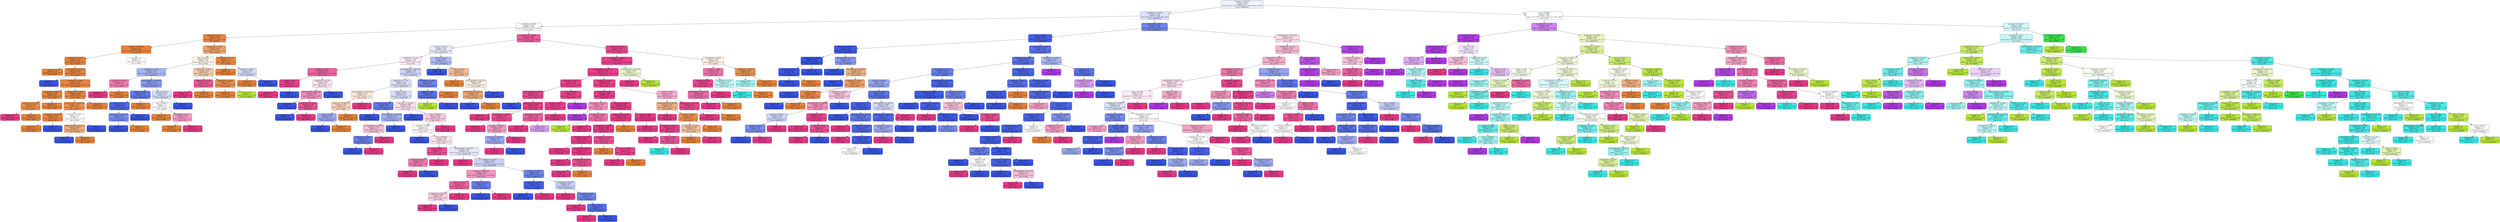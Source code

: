 digraph Tree {
node [shape=box, style="filled, rounded", color="black", fontname="helvetica"] ;
edge [fontname="helvetica"] ;
0 [label="perimeter <= 860.741\nentropy = 2.645\nsamples = 4277\nvalue = [963.0, 679.0, 258.0, 816.0, 1781.0, 963.0, 1345.0]\nclass = DERMASON", fillcolor="#eff2fd"] ;
1 [label="shapefactor1 <= 0.007\nentropy = 1.769\nsamples = 2632\nvalue = [952, 13, 0, 6, 1781, 185, 1267]\nclass = DERMASON", fillcolor="#dce1fa"] ;
0 -> 1 [labeldistance=2.5, labelangle=45, headlabel="True"] ;
2 [label="eccentricity <= 0.685\nentropy = 1.372\nsamples = 1297\nvalue = [927, 11, 0, 6, 131, 6, 966]\nclass = SIRA", fillcolor="#fef8fb"] ;
1 -> 2 ;
3 [label="aspectration <= 1.31\nentropy = 0.307\nsamples = 580\nvalue = [876, 3, 0, 0, 24, 0, 12]\nclass = SEKER", fillcolor="#e68742"] ;
2 -> 3 ;
4 [label="perimeter <= 845.725\nentropy = 0.105\nsamples = 491\nvalue = [775.0, 2.0, 0.0, 0.0, 6.0, 0.0, 1.0]\nclass = SEKER", fillcolor="#e5823b"] ;
3 -> 4 ;
5 [label="eccentricity <= 0.599\nentropy = 0.079\nsamples = 489\nvalue = [773, 0, 0, 0, 6, 0, 1]\nclass = SEKER", fillcolor="#e5823b"] ;
4 -> 5 ;
6 [label="entropy = 0.0\nsamples = 334\nvalue = [525, 0, 0, 0, 0, 0, 0]\nclass = SEKER", fillcolor="#e58139"] ;
5 -> 6 ;
7 [label="aspectration <= 1.249\nentropy = 0.198\nsamples = 155\nvalue = [248, 0, 0, 0, 6, 0, 1]\nclass = SEKER", fillcolor="#e6853f"] ;
5 -> 7 ;
8 [label="entropy = 0.0\nsamples = 1\nvalue = [0, 0, 0, 0, 2, 0, 0]\nclass = DERMASON", fillcolor="#3956e5"] ;
7 -> 8 ;
9 [label="shapefactor2 <= 0.002\nentropy = 0.154\nsamples = 154\nvalue = [248.0, 0.0, 0.0, 0.0, 4.0, 0.0, 1.0]\nclass = SEKER", fillcolor="#e6843d"] ;
7 -> 9 ;
10 [label="convexarea <= 42723.0\nentropy = 0.098\nsamples = 48\nvalue = [78, 0, 0, 0, 0, 0, 1]\nclass = SEKER", fillcolor="#e5833c"] ;
9 -> 10 ;
11 [label="aspectration <= 1.292\nentropy = 0.469\nsamples = 6\nvalue = [9, 0, 0, 0, 0, 0, 1]\nclass = SEKER", fillcolor="#e88f4f"] ;
10 -> 11 ;
12 [label="entropy = 0.0\nsamples = 1\nvalue = [0, 0, 0, 0, 0, 0, 1]\nclass = SIRA", fillcolor="#e53986"] ;
11 -> 12 ;
13 [label="entropy = 0.0\nsamples = 5\nvalue = [9, 0, 0, 0, 0, 0, 0]\nclass = SEKER", fillcolor="#e58139"] ;
11 -> 13 ;
14 [label="entropy = 0.0\nsamples = 42\nvalue = [69, 0, 0, 0, 0, 0, 0]\nclass = SEKER", fillcolor="#e58139"] ;
10 -> 14 ;
15 [label="shapefactor4 <= 0.998\nentropy = 0.158\nsamples = 106\nvalue = [170, 0, 0, 0, 4, 0, 0]\nclass = SEKER", fillcolor="#e6843e"] ;
9 -> 15 ;
16 [label="majoraxislength <= 258.194\nentropy = 0.513\nsamples = 23\nvalue = [31, 0, 0, 0, 4, 0, 0]\nclass = SEKER", fillcolor="#e89153"] ;
15 -> 16 ;
17 [label="shapefactor1 <= 0.007\nentropy = 0.216\nsamples = 18\nvalue = [28, 0, 0, 0, 1, 0, 0]\nclass = SEKER", fillcolor="#e68640"] ;
16 -> 17 ;
18 [label="entropy = 0.0\nsamples = 17\nvalue = [28, 0, 0, 0, 0, 0, 0]\nclass = SEKER", fillcolor="#e58139"] ;
17 -> 18 ;
19 [label="entropy = 0.0\nsamples = 1\nvalue = [0, 0, 0, 0, 1, 0, 0]\nclass = DERMASON", fillcolor="#3956e5"] ;
17 -> 19 ;
20 [label="roundness <= 0.955\nentropy = 1.0\nsamples = 5\nvalue = [3, 0, 0, 0, 3, 0, 0]\nclass = SEKER", fillcolor="#ffffff"] ;
16 -> 20 ;
21 [label="majoraxislength <= 260.397\nentropy = 0.811\nsamples = 4\nvalue = [3, 0, 0, 0, 1, 0, 0]\nclass = SEKER", fillcolor="#eeab7b"] ;
20 -> 21 ;
22 [label="entropy = 0.0\nsamples = 1\nvalue = [0, 0, 0, 0, 1, 0, 0]\nclass = DERMASON", fillcolor="#3956e5"] ;
21 -> 22 ;
23 [label="entropy = 0.0\nsamples = 3\nvalue = [3, 0, 0, 0, 0, 0, 0]\nclass = SEKER", fillcolor="#e58139"] ;
21 -> 23 ;
24 [label="entropy = 0.0\nsamples = 1\nvalue = [0, 0, 0, 0, 2, 0, 0]\nclass = DERMASON", fillcolor="#3956e5"] ;
20 -> 24 ;
25 [label="entropy = 0.0\nsamples = 83\nvalue = [139, 0, 0, 0, 0, 0, 0]\nclass = SEKER", fillcolor="#e58139"] ;
15 -> 25 ;
26 [label="entropy = 1.0\nsamples = 2\nvalue = [2, 2, 0, 0, 0, 0, 0]\nclass = SEKER", fillcolor="#ffffff"] ;
4 -> 26 ;
27 [label="shapefactor4 <= 0.998\nentropy = 1.037\nsamples = 89\nvalue = [101, 1, 0, 0, 18, 0, 11]\nclass = SEKER", fillcolor="#eca26e"] ;
3 -> 27 ;
28 [label="area <= 41822.5\nentropy = 1.695\nsamples = 30\nvalue = [16, 1, 0, 0, 13, 0, 11]\nclass = SEKER", fillcolor="#fcf2ea"] ;
27 -> 28 ;
29 [label="shapefactor4 <= 0.995\nentropy = 1.422\nsamples = 18\nvalue = [5.0, 0.0, 0.0, 0.0, 13.0, 0.0, 5.0]\nclass = DERMASON", fillcolor="#a7b4f3"] ;
28 -> 29 ;
30 [label="eccentricity <= 0.664\nentropy = 0.811\nsamples = 3\nvalue = [1, 0, 0, 0, 0, 0, 3]\nclass = SIRA", fillcolor="#ee7bae"] ;
29 -> 30 ;
31 [label="entropy = 0.0\nsamples = 2\nvalue = [0, 0, 0, 0, 0, 0, 3]\nclass = SIRA", fillcolor="#e53986"] ;
30 -> 31 ;
32 [label="entropy = 0.0\nsamples = 1\nvalue = [1, 0, 0, 0, 0, 0, 0]\nclass = SEKER", fillcolor="#e58139"] ;
30 -> 32 ;
33 [label="majoraxislength <= 258.809\nentropy = 1.19\nsamples = 15\nvalue = [4, 0, 0, 0, 13, 0, 2]\nclass = DERMASON", fillcolor="#889aef"] ;
29 -> 33 ;
34 [label="solidity <= 0.991\nentropy = 0.65\nsamples = 9\nvalue = [2, 0, 0, 0, 10, 0, 0]\nclass = DERMASON", fillcolor="#6178ea"] ;
33 -> 34 ;
35 [label="area <= 35739.5\nentropy = 0.439\nsamples = 8\nvalue = [1, 0, 0, 0, 10, 0, 0]\nclass = DERMASON", fillcolor="#4d67e8"] ;
34 -> 35 ;
36 [label="equivdiameter <= 212.871\nentropy = 0.811\nsamples = 4\nvalue = [1, 0, 0, 0, 3, 0, 0]\nclass = DERMASON", fillcolor="#7b8eee"] ;
35 -> 36 ;
37 [label="entropy = 0.0\nsamples = 3\nvalue = [0, 0, 0, 0, 3, 0, 0]\nclass = DERMASON", fillcolor="#3956e5"] ;
36 -> 37 ;
38 [label="entropy = 0.0\nsamples = 1\nvalue = [1, 0, 0, 0, 0, 0, 0]\nclass = SEKER", fillcolor="#e58139"] ;
36 -> 38 ;
39 [label="entropy = 0.0\nsamples = 4\nvalue = [0, 0, 0, 0, 7, 0, 0]\nclass = DERMASON", fillcolor="#3956e5"] ;
35 -> 39 ;
40 [label="entropy = 0.0\nsamples = 1\nvalue = [1, 0, 0, 0, 0, 0, 0]\nclass = SEKER", fillcolor="#e58139"] ;
34 -> 40 ;
41 [label="area <= 41325.5\nentropy = 1.557\nsamples = 6\nvalue = [2, 0, 0, 0, 3, 0, 2]\nclass = DERMASON", fillcolor="#d7ddfa"] ;
33 -> 41 ;
42 [label="area <= 40462.5\nentropy = 1.0\nsamples = 4\nvalue = [2, 0, 0, 0, 0, 0, 2]\nclass = SEKER", fillcolor="#ffffff"] ;
41 -> 42 ;
43 [label="entropy = 0.0\nsamples = 1\nvalue = [1, 0, 0, 0, 0, 0, 0]\nclass = SEKER", fillcolor="#e58139"] ;
42 -> 43 ;
44 [label="aspectration <= 1.313\nentropy = 0.918\nsamples = 3\nvalue = [1, 0, 0, 0, 0, 0, 2]\nclass = SIRA", fillcolor="#f29cc2"] ;
42 -> 44 ;
45 [label="entropy = 0.0\nsamples = 1\nvalue = [1, 0, 0, 0, 0, 0, 0]\nclass = SEKER", fillcolor="#e58139"] ;
44 -> 45 ;
46 [label="entropy = 0.0\nsamples = 2\nvalue = [0, 0, 0, 0, 0, 0, 2]\nclass = SIRA", fillcolor="#e53986"] ;
44 -> 46 ;
47 [label="entropy = 0.0\nsamples = 2\nvalue = [0, 0, 0, 0, 3, 0, 0]\nclass = DERMASON", fillcolor="#3956e5"] ;
41 -> 47 ;
48 [label="compactness <= 0.858\nentropy = 1.194\nsamples = 12\nvalue = [11, 1, 0, 0, 0, 0, 6]\nclass = SEKER", fillcolor="#f4caac"] ;
28 -> 48 ;
49 [label="shapefactor2 <= 0.002\nentropy = 0.592\nsamples = 5\nvalue = [1, 0, 0, 0, 0, 0, 6]\nclass = SIRA", fillcolor="#e95a9a"] ;
48 -> 49 ;
50 [label="entropy = 0.0\nsamples = 4\nvalue = [0, 0, 0, 0, 0, 0, 6]\nclass = SIRA", fillcolor="#e53986"] ;
49 -> 50 ;
51 [label="entropy = 0.0\nsamples = 1\nvalue = [1, 0, 0, 0, 0, 0, 0]\nclass = SEKER", fillcolor="#e58139"] ;
49 -> 51 ;
52 [label="shapefactor2 <= 0.002\nentropy = 0.439\nsamples = 7\nvalue = [10, 1, 0, 0, 0, 0, 0]\nclass = SEKER", fillcolor="#e88e4d"] ;
48 -> 52 ;
53 [label="entropy = 0.0\nsamples = 6\nvalue = [10, 0, 0, 0, 0, 0, 0]\nclass = SEKER", fillcolor="#e58139"] ;
52 -> 53 ;
54 [label="entropy = 0.0\nsamples = 1\nvalue = [0, 1, 0, 0, 0, 0, 0]\nclass = BARBUNYA", fillcolor="#b7e539"] ;
52 -> 54 ;
55 [label="shapefactor1 <= 0.007\nentropy = 0.31\nsamples = 59\nvalue = [85, 0, 0, 0, 5, 0, 0]\nclass = SEKER", fillcolor="#e78845"] ;
27 -> 55 ;
56 [label="entropy = 0.0\nsamples = 52\nvalue = [81, 0, 0, 0, 0, 0, 0]\nclass = SEKER", fillcolor="#e58139"] ;
55 -> 56 ;
57 [label="perimeter <= 694.95\nentropy = 0.991\nsamples = 7\nvalue = [4, 0, 0, 0, 5, 0, 0]\nclass = DERMASON", fillcolor="#d7ddfa"] ;
55 -> 57 ;
58 [label="entropy = 0.0\nsamples = 2\nvalue = [4, 0, 0, 0, 0, 0, 0]\nclass = SEKER", fillcolor="#e58139"] ;
57 -> 58 ;
59 [label="entropy = 0.0\nsamples = 5\nvalue = [0, 0, 0, 0, 5, 0, 0]\nclass = DERMASON", fillcolor="#3956e5"] ;
57 -> 59 ;
60 [label="perimeter <= 760.076\nentropy = 0.862\nsamples = 717\nvalue = [51, 8, 0, 6, 107, 6, 954]\nclass = SIRA", fillcolor="#ea5b9b"] ;
2 -> 60 ;
61 [label="roundness <= 0.935\nentropy = 1.359\nsamples = 140\nvalue = [17, 1, 0, 0, 103, 0, 89]\nclass = DERMASON", fillcolor="#e8ebfc"] ;
60 -> 61 ;
62 [label="shapefactor4 <= 0.996\nentropy = 1.178\nsamples = 119\nvalue = [4, 1, 0, 0, 81, 0, 89]\nclass = SIRA", fillcolor="#fdeef5"] ;
61 -> 62 ;
63 [label="roundness <= 0.914\nentropy = 0.659\nsamples = 24\nvalue = [0.0, 0.0, 0.0, 0.0, 7.0, 0.0, 34.0]\nclass = SIRA", fillcolor="#ea629f"] ;
62 -> 63 ;
64 [label="solidity <= 0.99\nentropy = 0.222\nsamples = 15\nvalue = [0, 0, 0, 0, 1, 0, 27]\nclass = SIRA", fillcolor="#e6408a"] ;
63 -> 64 ;
65 [label="entropy = 0.0\nsamples = 14\nvalue = [0, 0, 0, 0, 0, 0, 27]\nclass = SIRA", fillcolor="#e53986"] ;
64 -> 65 ;
66 [label="entropy = 0.0\nsamples = 1\nvalue = [0, 0, 0, 0, 1, 0, 0]\nclass = DERMASON", fillcolor="#3956e5"] ;
64 -> 66 ;
67 [label="shapefactor4 <= 0.995\nentropy = 0.996\nsamples = 9\nvalue = [0, 0, 0, 0, 6, 0, 7]\nclass = SIRA", fillcolor="#fbe3ee"] ;
63 -> 67 ;
68 [label="majoraxislength <= 262.361\nentropy = 0.881\nsamples = 7\nvalue = [0, 0, 0, 0, 3, 0, 7]\nclass = SIRA", fillcolor="#f08eba"] ;
67 -> 68 ;
69 [label="entropy = 0.0\nsamples = 2\nvalue = [0, 0, 0, 0, 2, 0, 0]\nclass = DERMASON", fillcolor="#3956e5"] ;
68 -> 69 ;
70 [label="shapefactor2 <= 0.002\nentropy = 0.544\nsamples = 5\nvalue = [0, 0, 0, 0, 1, 0, 7]\nclass = SIRA", fillcolor="#e95597"] ;
68 -> 70 ;
71 [label="entropy = 0.0\nsamples = 1\nvalue = [0, 0, 0, 0, 1, 0, 0]\nclass = DERMASON", fillcolor="#3956e5"] ;
70 -> 71 ;
72 [label="entropy = 0.0\nsamples = 4\nvalue = [0, 0, 0, 0, 0, 0, 7]\nclass = SIRA", fillcolor="#e53986"] ;
70 -> 72 ;
73 [label="entropy = 0.0\nsamples = 2\nvalue = [0, 0, 0, 0, 3, 0, 0]\nclass = DERMASON", fillcolor="#3956e5"] ;
67 -> 73 ;
74 [label="majoraxislength <= 282.446\nentropy = 1.204\nsamples = 95\nvalue = [4, 1, 0, 0, 74, 0, 55]\nclass = DERMASON", fillcolor="#cfd6f9"] ;
62 -> 74 ;
75 [label="aspectration <= 1.391\nentropy = 1.131\nsamples = 88\nvalue = [3, 0, 0, 0, 68, 0, 55]\nclass = DERMASON", fillcolor="#dbe0fa"] ;
74 -> 75 ;
76 [label="minoraxislength <= 192.747\nentropy = 1.557\nsamples = 6\nvalue = [3, 0, 0, 0, 2, 0, 2]\nclass = SEKER", fillcolor="#fae6d7"] ;
75 -> 76 ;
77 [label="convexarea <= 40116.5\nentropy = 0.971\nsamples = 4\nvalue = [3, 0, 0, 0, 2, 0, 0]\nclass = SEKER", fillcolor="#f6d5bd"] ;
76 -> 77 ;
78 [label="extent <= 0.78\nentropy = 0.918\nsamples = 3\nvalue = [1, 0, 0, 0, 2, 0, 0]\nclass = DERMASON", fillcolor="#9caaf2"] ;
77 -> 78 ;
79 [label="entropy = 0.0\nsamples = 2\nvalue = [0, 0, 0, 0, 2, 0, 0]\nclass = DERMASON", fillcolor="#3956e5"] ;
78 -> 79 ;
80 [label="entropy = 0.0\nsamples = 1\nvalue = [1, 0, 0, 0, 0, 0, 0]\nclass = SEKER", fillcolor="#e58139"] ;
78 -> 80 ;
81 [label="entropy = 0.0\nsamples = 1\nvalue = [2, 0, 0, 0, 0, 0, 0]\nclass = SEKER", fillcolor="#e58139"] ;
77 -> 81 ;
82 [label="entropy = 0.0\nsamples = 2\nvalue = [0, 0, 0, 0, 0, 0, 2]\nclass = SIRA", fillcolor="#e53986"] ;
76 -> 82 ;
83 [label="extent <= 0.742\nentropy = 0.991\nsamples = 82\nvalue = [0, 0, 0, 0, 66, 0, 53]\nclass = DERMASON", fillcolor="#d8defa"] ;
75 -> 83 ;
84 [label="perimeter <= 745.823\nentropy = 0.684\nsamples = 22\nvalue = [0, 0, 0, 0, 27, 0, 6]\nclass = DERMASON", fillcolor="#657ceb"] ;
83 -> 84 ;
85 [label="entropy = 0.0\nsamples = 11\nvalue = [0, 0, 0, 0, 16, 0, 0]\nclass = DERMASON", fillcolor="#3956e5"] ;
84 -> 85 ;
86 [label="minoraxislength <= 190.599\nentropy = 0.937\nsamples = 11\nvalue = [0, 0, 0, 0, 11, 0, 6]\nclass = DERMASON", fillcolor="#a5b2f3"] ;
84 -> 86 ;
87 [label="minoraxislength <= 187.542\nentropy = 0.971\nsamples = 8\nvalue = [0, 0, 0, 0, 4, 0, 6]\nclass = SIRA", fillcolor="#f6bdd7"] ;
86 -> 87 ;
88 [label="shapefactor2 <= 0.002\nentropy = 0.722\nsamples = 3\nvalue = [0, 0, 0, 0, 4, 0, 1]\nclass = DERMASON", fillcolor="#6a80ec"] ;
87 -> 88 ;
89 [label="entropy = 0.0\nsamples = 2\nvalue = [0, 0, 0, 0, 4, 0, 0]\nclass = DERMASON", fillcolor="#3956e5"] ;
88 -> 89 ;
90 [label="entropy = 0.0\nsamples = 1\nvalue = [0, 0, 0, 0, 0, 0, 1]\nclass = SIRA", fillcolor="#e53986"] ;
88 -> 90 ;
91 [label="entropy = 0.0\nsamples = 5\nvalue = [0, 0, 0, 0, 0, 0, 5]\nclass = SIRA", fillcolor="#e53986"] ;
87 -> 91 ;
92 [label="entropy = 0.0\nsamples = 3\nvalue = [0, 0, 0, 0, 7, 0, 0]\nclass = DERMASON", fillcolor="#3956e5"] ;
86 -> 92 ;
93 [label="perimeter <= 721.056\nentropy = 0.994\nsamples = 60\nvalue = [0, 0, 0, 0, 39, 0, 47]\nclass = SIRA", fillcolor="#fbddea"] ;
83 -> 93 ;
94 [label="entropy = 0.0\nsamples = 3\nvalue = [0, 0, 0, 0, 5, 0, 0]\nclass = DERMASON", fillcolor="#3956e5"] ;
93 -> 94 ;
95 [label="area <= 40997.5\nentropy = 0.981\nsamples = 57\nvalue = [0, 0, 0, 0, 34, 0, 47]\nclass = SIRA", fillcolor="#f8c8de"] ;
93 -> 95 ;
96 [label="roundness <= 0.894\nentropy = 1.0\nsamples = 49\nvalue = [0, 0, 0, 0, 34, 0, 35]\nclass = SIRA", fillcolor="#fef9fc"] ;
95 -> 96 ;
97 [label="entropy = 0.0\nsamples = 2\nvalue = [0, 0, 0, 0, 4, 0, 0]\nclass = DERMASON", fillcolor="#3956e5"] ;
96 -> 97 ;
98 [label="area <= 38660.0\nentropy = 0.996\nsamples = 47\nvalue = [0, 0, 0, 0, 30, 0, 35]\nclass = SIRA", fillcolor="#fbe3ee"] ;
96 -> 98 ;
99 [label="area <= 38506.5\nentropy = 0.439\nsamples = 7\nvalue = [0, 0, 0, 0, 1, 0, 10]\nclass = SIRA", fillcolor="#e84d92"] ;
98 -> 99 ;
100 [label="eccentricity <= 0.72\nentropy = 0.811\nsamples = 3\nvalue = [0, 0, 0, 0, 1, 0, 3]\nclass = SIRA", fillcolor="#ee7bae"] ;
99 -> 100 ;
101 [label="entropy = 0.0\nsamples = 2\nvalue = [0, 0, 0, 0, 0, 0, 3]\nclass = SIRA", fillcolor="#e53986"] ;
100 -> 101 ;
102 [label="entropy = 0.0\nsamples = 1\nvalue = [0, 0, 0, 0, 1, 0, 0]\nclass = DERMASON", fillcolor="#3956e5"] ;
100 -> 102 ;
103 [label="entropy = 0.0\nsamples = 4\nvalue = [0, 0, 0, 0, 0, 0, 7]\nclass = SIRA", fillcolor="#e53986"] ;
99 -> 103 ;
104 [label="majoraxislength <= 266.823\nentropy = 0.996\nsamples = 40\nvalue = [0.0, 0.0, 0.0, 0.0, 29.0, 0.0, 25.0]\nclass = DERMASON", fillcolor="#e4e8fb"] ;
98 -> 104 ;
105 [label="entropy = 0.0\nsamples = 3\nvalue = [0, 0, 0, 0, 0, 0, 4]\nclass = SIRA", fillcolor="#e53986"] ;
104 -> 105 ;
106 [label="roundness <= 0.914\nentropy = 0.981\nsamples = 37\nvalue = [0.0, 0.0, 0.0, 0.0, 29.0, 0.0, 21.0]\nclass = DERMASON", fillcolor="#c8d0f8"] ;
104 -> 106 ;
107 [label="perimeter <= 750.219\nentropy = 0.902\nsamples = 17\nvalue = [0.0, 0.0, 0.0, 0.0, 7.0, 0.0, 15.0]\nclass = SIRA", fillcolor="#f195be"] ;
106 -> 107 ;
108 [label="solidity <= 0.989\nentropy = 0.672\nsamples = 13\nvalue = [0, 0, 0, 0, 3, 0, 14]\nclass = SIRA", fillcolor="#eb63a0"] ;
107 -> 108 ;
109 [label="shapefactor4 <= 0.997\nentropy = 0.985\nsamples = 5\nvalue = [0, 0, 0, 0, 3, 0, 4]\nclass = SIRA", fillcolor="#f8cee1"] ;
108 -> 109 ;
110 [label="entropy = 0.0\nsamples = 3\nvalue = [0, 0, 0, 0, 0, 0, 4]\nclass = SIRA", fillcolor="#e53986"] ;
109 -> 110 ;
111 [label="entropy = 0.0\nsamples = 2\nvalue = [0, 0, 0, 0, 3, 0, 0]\nclass = DERMASON", fillcolor="#3956e5"] ;
109 -> 111 ;
112 [label="entropy = 0.0\nsamples = 8\nvalue = [0, 0, 0, 0, 0, 0, 10]\nclass = SIRA", fillcolor="#e53986"] ;
108 -> 112 ;
113 [label="eccentricity <= 0.759\nentropy = 0.722\nsamples = 4\nvalue = [0, 0, 0, 0, 4, 0, 1]\nclass = DERMASON", fillcolor="#6a80ec"] ;
107 -> 113 ;
114 [label="entropy = 0.0\nsamples = 3\nvalue = [0, 0, 0, 0, 4, 0, 0]\nclass = DERMASON", fillcolor="#3956e5"] ;
113 -> 114 ;
115 [label="entropy = 0.0\nsamples = 1\nvalue = [0, 0, 0, 0, 0, 0, 1]\nclass = SIRA", fillcolor="#e53986"] ;
113 -> 115 ;
116 [label="roundness <= 0.924\nentropy = 0.75\nsamples = 20\nvalue = [0, 0, 0, 0, 22, 0, 6]\nclass = DERMASON", fillcolor="#6f84ec"] ;
106 -> 116 ;
117 [label="aspectration <= 1.506\nentropy = 0.337\nsamples = 12\nvalue = [0, 0, 0, 0, 15, 0, 1]\nclass = DERMASON", fillcolor="#4661e7"] ;
116 -> 117 ;
118 [label="entropy = 0.0\nsamples = 11\nvalue = [0, 0, 0, 0, 15, 0, 0]\nclass = DERMASON", fillcolor="#3956e5"] ;
117 -> 118 ;
119 [label="entropy = 0.0\nsamples = 1\nvalue = [0, 0, 0, 0, 0, 0, 1]\nclass = SIRA", fillcolor="#e53986"] ;
117 -> 119 ;
120 [label="perimeter <= 731.849\nentropy = 0.98\nsamples = 8\nvalue = [0, 0, 0, 0, 7, 0, 5]\nclass = DERMASON", fillcolor="#c6cff8"] ;
116 -> 120 ;
121 [label="entropy = 0.0\nsamples = 2\nvalue = [0, 0, 0, 0, 0, 0, 3]\nclass = SIRA", fillcolor="#e53986"] ;
120 -> 121 ;
122 [label="roundness <= 0.926\nentropy = 0.764\nsamples = 6\nvalue = [0, 0, 0, 0, 7, 0, 2]\nclass = DERMASON", fillcolor="#7286ec"] ;
120 -> 122 ;
123 [label="entropy = 0.0\nsamples = 1\nvalue = [0, 0, 0, 0, 0, 0, 1]\nclass = SIRA", fillcolor="#e53986"] ;
122 -> 123 ;
124 [label="extent <= 0.775\nentropy = 0.544\nsamples = 5\nvalue = [0, 0, 0, 0, 7, 0, 1]\nclass = DERMASON", fillcolor="#556ee9"] ;
122 -> 124 ;
125 [label="entropy = 0.0\nsamples = 1\nvalue = [0, 0, 0, 0, 0, 0, 1]\nclass = SIRA", fillcolor="#e53986"] ;
124 -> 125 ;
126 [label="entropy = 0.0\nsamples = 4\nvalue = [0, 0, 0, 0, 7, 0, 0]\nclass = DERMASON", fillcolor="#3956e5"] ;
124 -> 126 ;
127 [label="entropy = 0.0\nsamples = 8\nvalue = [0, 0, 0, 0, 0, 0, 12]\nclass = SIRA", fillcolor="#e53986"] ;
95 -> 127 ;
128 [label="aspectration <= 1.566\nentropy = 1.061\nsamples = 7\nvalue = [1, 1, 0, 0, 6, 0, 0]\nclass = DERMASON", fillcolor="#7286ec"] ;
74 -> 128 ;
129 [label="solidity <= 0.988\nentropy = 0.592\nsamples = 6\nvalue = [0, 1, 0, 0, 6, 0, 0]\nclass = DERMASON", fillcolor="#5a72e9"] ;
128 -> 129 ;
130 [label="entropy = 0.0\nsamples = 1\nvalue = [0, 1, 0, 0, 0, 0, 0]\nclass = BARBUNYA", fillcolor="#b7e539"] ;
129 -> 130 ;
131 [label="entropy = 0.0\nsamples = 5\nvalue = [0, 0, 0, 0, 6, 0, 0]\nclass = DERMASON", fillcolor="#3956e5"] ;
129 -> 131 ;
132 [label="entropy = 0.0\nsamples = 1\nvalue = [1, 0, 0, 0, 0, 0, 0]\nclass = SEKER", fillcolor="#e58139"] ;
128 -> 132 ;
133 [label="area <= 40313.5\nentropy = 0.952\nsamples = 21\nvalue = [13, 0, 0, 0, 22, 0, 0]\nclass = DERMASON", fillcolor="#aebaf4"] ;
61 -> 133 ;
134 [label="entropy = 0.0\nsamples = 10\nvalue = [0, 0, 0, 0, 16, 0, 0]\nclass = DERMASON", fillcolor="#3956e5"] ;
133 -> 134 ;
135 [label="area <= 40529.0\nentropy = 0.9\nsamples = 11\nvalue = [13, 0, 0, 0, 6, 0, 0]\nclass = SEKER", fillcolor="#f1bb94"] ;
133 -> 135 ;
136 [label="entropy = 0.0\nsamples = 2\nvalue = [6, 0, 0, 0, 0, 0, 0]\nclass = SEKER", fillcolor="#e58139"] ;
135 -> 136 ;
137 [label="minoraxislength <= 195.156\nentropy = 0.996\nsamples = 9\nvalue = [7, 0, 0, 0, 6, 0, 0]\nclass = SEKER", fillcolor="#fbede3"] ;
135 -> 137 ;
138 [label="majoraxislength <= 270.11\nentropy = 0.764\nsamples = 6\nvalue = [7, 0, 0, 0, 2, 0, 0]\nclass = SEKER", fillcolor="#eca572"] ;
137 -> 138 ;
139 [label="entropy = 0.0\nsamples = 1\nvalue = [0, 0, 0, 0, 2, 0, 0]\nclass = DERMASON", fillcolor="#3956e5"] ;
138 -> 139 ;
140 [label="entropy = 0.0\nsamples = 5\nvalue = [7, 0, 0, 0, 0, 0, 0]\nclass = SEKER", fillcolor="#e58139"] ;
138 -> 140 ;
141 [label="entropy = 0.0\nsamples = 3\nvalue = [0, 0, 0, 0, 4, 0, 0]\nclass = DERMASON", fillcolor="#3956e5"] ;
137 -> 141 ;
142 [label="shapefactor4 <= 0.998\nentropy = 0.444\nsamples = 577\nvalue = [34, 7, 0, 6, 4, 6, 865]\nclass = SIRA", fillcolor="#e7468e"] ;
60 -> 142 ;
143 [label="compactness <= 0.847\nentropy = 0.298\nsamples = 548\nvalue = [14.0, 7.0, 0.0, 1.0, 4.0, 6.0, 848.0]\nclass = SIRA", fillcolor="#e6408a"] ;
142 -> 143 ;
144 [label="equivdiameter <= 236.399\nentropy = 0.265\nsamples = 544\nvalue = [14.0, 3.0, 0.0, 1.0, 4.0, 6.0, 845.0]\nclass = SIRA", fillcolor="#e63f8a"] ;
143 -> 144 ;
145 [label="perimeter <= 768.78\nentropy = 0.33\nsamples = 128\nvalue = [0, 1, 0, 0, 4, 4, 189]\nclass = SIRA", fillcolor="#e6428c"] ;
144 -> 145 ;
146 [label="majoraxislength <= 271.941\nentropy = 0.337\nsamples = 43\nvalue = [0, 0, 0, 0, 4, 0, 60]\nclass = SIRA", fillcolor="#e7468e"] ;
145 -> 146 ;
147 [label="entropy = 0.0\nsamples = 1\nvalue = [0, 0, 0, 0, 2, 0, 0]\nclass = DERMASON", fillcolor="#3956e5"] ;
146 -> 147 ;
148 [label="equivdiameter <= 230.859\nentropy = 0.206\nsamples = 42\nvalue = [0, 0, 0, 0, 2, 0, 60]\nclass = SIRA", fillcolor="#e6408a"] ;
146 -> 148 ;
149 [label="entropy = 0.0\nsamples = 25\nvalue = [0, 0, 0, 0, 0, 0, 39]\nclass = SIRA", fillcolor="#e53986"] ;
148 -> 149 ;
150 [label="shapefactor1 <= 0.007\nentropy = 0.426\nsamples = 17\nvalue = [0, 0, 0, 0, 2, 0, 21]\nclass = SIRA", fillcolor="#e74c92"] ;
148 -> 150 ;
151 [label="entropy = 0.0\nsamples = 11\nvalue = [0, 0, 0, 0, 0, 0, 17]\nclass = SIRA", fillcolor="#e53986"] ;
150 -> 151 ;
152 [label="perimeter <= 763.858\nentropy = 0.918\nsamples = 6\nvalue = [0, 0, 0, 0, 2, 0, 4]\nclass = SIRA", fillcolor="#f29cc2"] ;
150 -> 152 ;
153 [label="perimeter <= 762.708\nentropy = 0.918\nsamples = 3\nvalue = [0, 0, 0, 0, 2, 0, 1]\nclass = DERMASON", fillcolor="#9caaf2"] ;
152 -> 153 ;
154 [label="entropy = 0.0\nsamples = 1\nvalue = [0, 0, 0, 0, 0, 0, 1]\nclass = SIRA", fillcolor="#e53986"] ;
153 -> 154 ;
155 [label="entropy = 0.0\nsamples = 2\nvalue = [0, 0, 0, 0, 2, 0, 0]\nclass = DERMASON", fillcolor="#3956e5"] ;
153 -> 155 ;
156 [label="entropy = 0.0\nsamples = 3\nvalue = [0, 0, 0, 0, 0, 0, 3]\nclass = SIRA", fillcolor="#e53986"] ;
152 -> 156 ;
157 [label="area <= 43881.5\nentropy = 0.257\nsamples = 85\nvalue = [0, 1, 0, 0, 0, 4, 129]\nclass = SIRA", fillcolor="#e6418b"] ;
145 -> 157 ;
158 [label="solidity <= 0.984\nentropy = 0.177\nsamples = 84\nvalue = [0, 1, 0, 0, 0, 2, 129]\nclass = SIRA", fillcolor="#e63e89"] ;
157 -> 158 ;
159 [label="aspectration <= 1.577\nentropy = 0.834\nsamples = 11\nvalue = [0, 1, 0, 0, 0, 2, 14]\nclass = SIRA", fillcolor="#ea619e"] ;
158 -> 159 ;
160 [label="entropy = 0.0\nsamples = 9\nvalue = [0, 0, 0, 0, 0, 0, 14]\nclass = SIRA", fillcolor="#e53986"] ;
159 -> 160 ;
161 [label="entropy = 0.918\nsamples = 2\nvalue = [0, 1, 0, 0, 0, 2, 0]\nclass = HOROZ", fillcolor="#d89cf2"] ;
159 -> 161 ;
162 [label="entropy = 0.0\nsamples = 73\nvalue = [0, 0, 0, 0, 0, 0, 115]\nclass = SIRA", fillcolor="#e53986"] ;
158 -> 162 ;
163 [label="entropy = 0.0\nsamples = 1\nvalue = [0, 0, 0, 0, 0, 2, 0]\nclass = HOROZ", fillcolor="#b139e5"] ;
157 -> 163 ;
164 [label="roundness <= 0.918\nentropy = 0.22\nsamples = 416\nvalue = [14, 2, 0, 1, 0, 2, 656]\nclass = SIRA", fillcolor="#e63f89"] ;
144 -> 164 ;
165 [label="roundness <= 0.835\nentropy = 0.142\nsamples = 403\nvalue = [5, 2, 0, 1, 0, 2, 640]\nclass = SIRA", fillcolor="#e53c88"] ;
164 -> 165 ;
166 [label="compactness <= 0.754\nentropy = 1.309\nsamples = 7\nvalue = [0, 2, 0, 0, 0, 2, 7]\nclass = SIRA", fillcolor="#f191bc"] ;
165 -> 166 ;
167 [label="entropy = 0.0\nsamples = 1\nvalue = [0, 0, 0, 0, 0, 2, 0]\nclass = HOROZ", fillcolor="#b139e5"] ;
166 -> 167 ;
168 [label="roundness <= 0.806\nentropy = 0.764\nsamples = 6\nvalue = [0, 2, 0, 0, 0, 0, 7]\nclass = SIRA", fillcolor="#ec72a9"] ;
166 -> 168 ;
169 [label="entropy = 0.0\nsamples = 2\nvalue = [0, 2, 0, 0, 0, 0, 0]\nclass = BARBUNYA", fillcolor="#b7e539"] ;
168 -> 169 ;
170 [label="entropy = 0.0\nsamples = 4\nvalue = [0, 0, 0, 0, 0, 0, 7]\nclass = SIRA", fillcolor="#e53986"] ;
168 -> 170 ;
171 [label="roundness <= 0.889\nentropy = 0.083\nsamples = 396\nvalue = [5, 0, 0, 1, 0, 0, 633]\nclass = SIRA", fillcolor="#e53b87"] ;
165 -> 171 ;
172 [label="shapefactor3 <= 0.681\nentropy = 0.103\nsamples = 226\nvalue = [5, 0, 0, 0, 0, 0, 368]\nclass = SIRA", fillcolor="#e53c88"] ;
171 -> 172 ;
173 [label="shapefactor4 <= 0.998\nentropy = 0.086\nsamples = 225\nvalue = [4, 0, 0, 0, 0, 0, 368]\nclass = SIRA", fillcolor="#e53b87"] ;
172 -> 173 ;
174 [label="aspectration <= 1.68\nentropy = 0.029\nsamples = 207\nvalue = [1, 0, 0, 0, 0, 0, 342]\nclass = SIRA", fillcolor="#e53a86"] ;
173 -> 174 ;
175 [label="entropy = 0.0\nsamples = 166\nvalue = [0, 0, 0, 0, 0, 0, 283]\nclass = SIRA", fillcolor="#e53986"] ;
174 -> 175 ;
176 [label="shapefactor4 <= 0.996\nentropy = 0.122\nsamples = 41\nvalue = [1, 0, 0, 0, 0, 0, 59]\nclass = SIRA", fillcolor="#e53c88"] ;
174 -> 176 ;
177 [label="entropy = 0.0\nsamples = 32\nvalue = [0, 0, 0, 0, 0, 0, 50]\nclass = SIRA", fillcolor="#e53986"] ;
176 -> 177 ;
178 [label="shapefactor3 <= 0.591\nentropy = 0.469\nsamples = 9\nvalue = [1, 0, 0, 0, 0, 0, 9]\nclass = SIRA", fillcolor="#e84f93"] ;
176 -> 178 ;
179 [label="entropy = 0.0\nsamples = 8\nvalue = [0, 0, 0, 0, 0, 0, 9]\nclass = SIRA", fillcolor="#e53986"] ;
178 -> 179 ;
180 [label="entropy = 0.0\nsamples = 1\nvalue = [1, 0, 0, 0, 0, 0, 0]\nclass = SEKER", fillcolor="#e58139"] ;
178 -> 180 ;
181 [label="shapefactor4 <= 0.998\nentropy = 0.48\nsamples = 18\nvalue = [3, 0, 0, 0, 0, 0, 26]\nclass = SIRA", fillcolor="#e85094"] ;
173 -> 181 ;
182 [label="entropy = 0.0\nsamples = 1\nvalue = [2, 0, 0, 0, 0, 0, 0]\nclass = SEKER", fillcolor="#e58139"] ;
181 -> 182 ;
183 [label="area <= 50794.0\nentropy = 0.229\nsamples = 17\nvalue = [1, 0, 0, 0, 0, 0, 26]\nclass = SIRA", fillcolor="#e6418b"] ;
181 -> 183 ;
184 [label="entropy = 0.0\nsamples = 16\nvalue = [0, 0, 0, 0, 0, 0, 26]\nclass = SIRA", fillcolor="#e53986"] ;
183 -> 184 ;
185 [label="entropy = 0.0\nsamples = 1\nvalue = [1, 0, 0, 0, 0, 0, 0]\nclass = SEKER", fillcolor="#e58139"] ;
183 -> 185 ;
186 [label="entropy = 0.0\nsamples = 1\nvalue = [1, 0, 0, 0, 0, 0, 0]\nclass = SEKER", fillcolor="#e58139"] ;
172 -> 186 ;
187 [label="extent <= 0.806\nentropy = 0.036\nsamples = 170\nvalue = [0, 0, 0, 1, 0, 0, 265]\nclass = SIRA", fillcolor="#e53a86"] ;
171 -> 187 ;
188 [label="entropy = 0.0\nsamples = 147\nvalue = [0, 0, 0, 0, 0, 0, 233]\nclass = SIRA", fillcolor="#e53986"] ;
187 -> 188 ;
189 [label="aspectration <= 1.58\nentropy = 0.196\nsamples = 23\nvalue = [0, 0, 0, 1, 0, 0, 32]\nclass = SIRA", fillcolor="#e63f8a"] ;
187 -> 189 ;
190 [label="entropy = 0.0\nsamples = 17\nvalue = [0, 0, 0, 0, 0, 0, 25]\nclass = SIRA", fillcolor="#e53986"] ;
189 -> 190 ;
191 [label="extent <= 0.808\nentropy = 0.544\nsamples = 6\nvalue = [0, 0, 0, 1, 0, 0, 7]\nclass = SIRA", fillcolor="#e95597"] ;
189 -> 191 ;
192 [label="entropy = 0.0\nsamples = 1\nvalue = [0, 0, 0, 1, 0, 0, 0]\nclass = CALI", fillcolor="#39e5e2"] ;
191 -> 192 ;
193 [label="entropy = 0.0\nsamples = 5\nvalue = [0, 0, 0, 0, 0, 0, 7]\nclass = SIRA", fillcolor="#e53986"] ;
191 -> 193 ;
194 [label="extent <= 0.765\nentropy = 0.943\nsamples = 13\nvalue = [9, 0, 0, 0, 0, 0, 16]\nclass = SIRA", fillcolor="#f4a8ca"] ;
164 -> 194 ;
195 [label="majoraxislength <= 289.829\nentropy = 0.845\nsamples = 7\nvalue = [8, 0, 0, 0, 0, 0, 3]\nclass = SEKER", fillcolor="#efb083"] ;
194 -> 195 ;
196 [label="entropy = 0.0\nsamples = 1\nvalue = [0, 0, 0, 0, 0, 0, 2]\nclass = SIRA", fillcolor="#e53986"] ;
195 -> 196 ;
197 [label="roundness <= 0.922\nentropy = 0.503\nsamples = 6\nvalue = [8, 0, 0, 0, 0, 0, 1]\nclass = SEKER", fillcolor="#e89152"] ;
195 -> 197 ;
198 [label="roundness <= 0.921\nentropy = 0.918\nsamples = 3\nvalue = [2, 0, 0, 0, 0, 0, 1]\nclass = SEKER", fillcolor="#f2c09c"] ;
197 -> 198 ;
199 [label="entropy = 0.0\nsamples = 2\nvalue = [2, 0, 0, 0, 0, 0, 0]\nclass = SEKER", fillcolor="#e58139"] ;
198 -> 199 ;
200 [label="entropy = 0.0\nsamples = 1\nvalue = [0, 0, 0, 0, 0, 0, 1]\nclass = SIRA", fillcolor="#e53986"] ;
198 -> 200 ;
201 [label="entropy = 0.0\nsamples = 3\nvalue = [6, 0, 0, 0, 0, 0, 0]\nclass = SEKER", fillcolor="#e58139"] ;
197 -> 201 ;
202 [label="equivdiameter <= 260.203\nentropy = 0.371\nsamples = 6\nvalue = [1, 0, 0, 0, 0, 0, 13]\nclass = SIRA", fillcolor="#e7488f"] ;
194 -> 202 ;
203 [label="entropy = 0.0\nsamples = 5\nvalue = [0, 0, 0, 0, 0, 0, 13]\nclass = SIRA", fillcolor="#e53986"] ;
202 -> 203 ;
204 [label="entropy = 0.0\nsamples = 1\nvalue = [1, 0, 0, 0, 0, 0, 0]\nclass = SEKER", fillcolor="#e58139"] ;
202 -> 204 ;
205 [label="majoraxislength <= 281.604\nentropy = 0.985\nsamples = 4\nvalue = [0, 4, 0, 0, 0, 0, 3]\nclass = BARBUNYA", fillcolor="#edf8ce"] ;
143 -> 205 ;
206 [label="entropy = 0.0\nsamples = 2\nvalue = [0, 0, 0, 0, 0, 0, 3]\nclass = SIRA", fillcolor="#e53986"] ;
205 -> 206 ;
207 [label="entropy = 0.0\nsamples = 2\nvalue = [0, 4, 0, 0, 0, 0, 0]\nclass = BARBUNYA", fillcolor="#b7e539"] ;
205 -> 207 ;
208 [label="shapefactor3 <= 0.669\nentropy = 1.403\nsamples = 29\nvalue = [20, 0, 0, 5, 0, 0, 17]\nclass = SEKER", fillcolor="#fcf0e7"] ;
142 -> 208 ;
209 [label="roundness <= 0.908\nentropy = 1.089\nsamples = 16\nvalue = [3, 0, 0, 3, 0, 0, 17]\nclass = SIRA", fillcolor="#ed74aa"] ;
208 -> 209 ;
210 [label="roundness <= 0.89\nentropy = 0.31\nsamples = 13\nvalue = [1, 0, 0, 0, 0, 0, 17]\nclass = SIRA", fillcolor="#e7458d"] ;
209 -> 210 ;
211 [label="minoraxislength <= 190.625\nentropy = 0.722\nsamples = 4\nvalue = [1, 0, 0, 0, 0, 0, 4]\nclass = SIRA", fillcolor="#ec6aa4"] ;
210 -> 211 ;
212 [label="entropy = 0.0\nsamples = 3\nvalue = [0, 0, 0, 0, 0, 0, 4]\nclass = SIRA", fillcolor="#e53986"] ;
211 -> 212 ;
213 [label="entropy = 0.0\nsamples = 1\nvalue = [1, 0, 0, 0, 0, 0, 0]\nclass = SEKER", fillcolor="#e58139"] ;
211 -> 213 ;
214 [label="entropy = 0.0\nsamples = 9\nvalue = [0, 0, 0, 0, 0, 0, 13]\nclass = SIRA", fillcolor="#e53986"] ;
210 -> 214 ;
215 [label="aspectration <= 1.507\nentropy = 0.971\nsamples = 3\nvalue = [2, 0, 0, 3, 0, 0, 0]\nclass = CALI", fillcolor="#bdf6f5"] ;
209 -> 215 ;
216 [label="entropy = 0.0\nsamples = 1\nvalue = [0, 0, 0, 3, 0, 0, 0]\nclass = CALI", fillcolor="#39e5e2"] ;
215 -> 216 ;
217 [label="entropy = 0.0\nsamples = 2\nvalue = [2, 0, 0, 0, 0, 0, 0]\nclass = SEKER", fillcolor="#e58139"] ;
215 -> 217 ;
218 [label="shapefactor4 <= 0.999\nentropy = 0.485\nsamples = 13\nvalue = [17, 0, 0, 2, 0, 0, 0]\nclass = SEKER", fillcolor="#e89050"] ;
208 -> 218 ;
219 [label="entropy = 0.918\nsamples = 2\nvalue = [1, 0, 0, 2, 0, 0, 0]\nclass = CALI", fillcolor="#9cf2f0"] ;
218 -> 219 ;
220 [label="entropy = 0.0\nsamples = 11\nvalue = [16, 0, 0, 0, 0, 0, 0]\nclass = SEKER", fillcolor="#e58139"] ;
218 -> 220 ;
221 [label="perimeter <= 727.651\nentropy = 1.074\nsamples = 1335\nvalue = [25, 2, 0, 0, 1650, 179, 301]\nclass = DERMASON", fillcolor="#6f84ec"] ;
1 -> 221 ;
222 [label="area <= 33398.0\nentropy = 0.394\nsamples = 999\nvalue = [25, 0, 0, 0, 1521, 7, 64]\nclass = DERMASON", fillcolor="#4560e7"] ;
221 -> 222 ;
223 [label="compactness <= 0.866\nentropy = 0.13\nsamples = 689\nvalue = [20, 0, 0, 0, 1093, 0, 0]\nclass = DERMASON", fillcolor="#3d59e5"] ;
222 -> 223 ;
224 [label="aspectration <= 1.383\nentropy = 0.011\nsamples = 652\nvalue = [1, 0, 0, 0, 1046, 0, 0]\nclass = DERMASON", fillcolor="#3956e5"] ;
223 -> 224 ;
225 [label="eccentricity <= 0.69\nentropy = 0.08\nsamples = 66\nvalue = [1, 0, 0, 0, 100, 0, 0]\nclass = DERMASON", fillcolor="#3b58e5"] ;
224 -> 225 ;
226 [label="entropy = 0.0\nsamples = 65\nvalue = [0, 0, 0, 0, 100, 0, 0]\nclass = DERMASON", fillcolor="#3956e5"] ;
225 -> 226 ;
227 [label="entropy = 0.0\nsamples = 1\nvalue = [1, 0, 0, 0, 0, 0, 0]\nclass = SEKER", fillcolor="#e58139"] ;
225 -> 227 ;
228 [label="entropy = 0.0\nsamples = 586\nvalue = [0, 0, 0, 0, 946, 0, 0]\nclass = DERMASON", fillcolor="#3956e5"] ;
224 -> 228 ;
229 [label="minoraxislength <= 174.147\nentropy = 0.866\nsamples = 37\nvalue = [19, 0, 0, 0, 47, 0, 0]\nclass = DERMASON", fillcolor="#899af0"] ;
223 -> 229 ;
230 [label="entropy = 0.0\nsamples = 23\nvalue = [0, 0, 0, 0, 40, 0, 0]\nclass = DERMASON", fillcolor="#3956e5"] ;
229 -> 230 ;
231 [label="equivdiameter <= 199.094\nentropy = 0.84\nsamples = 14\nvalue = [19, 0, 0, 0, 7, 0, 0]\nclass = SEKER", fillcolor="#efaf82"] ;
229 -> 231 ;
232 [label="entropy = 0.0\nsamples = 2\nvalue = [0, 0, 0, 0, 3, 0, 0]\nclass = DERMASON", fillcolor="#3956e5"] ;
231 -> 232 ;
233 [label="shapefactor2 <= 0.003\nentropy = 0.667\nsamples = 12\nvalue = [19, 0, 0, 0, 4, 0, 0]\nclass = SEKER", fillcolor="#ea9c63"] ;
231 -> 233 ;
234 [label="entropy = 0.0\nsamples = 1\nvalue = [0, 0, 0, 0, 3, 0, 0]\nclass = DERMASON", fillcolor="#3956e5"] ;
233 -> 234 ;
235 [label="solidity <= 0.983\nentropy = 0.286\nsamples = 11\nvalue = [19, 0, 0, 0, 1, 0, 0]\nclass = SEKER", fillcolor="#e68843"] ;
233 -> 235 ;
236 [label="entropy = 0.0\nsamples = 1\nvalue = [0, 0, 0, 0, 1, 0, 0]\nclass = DERMASON", fillcolor="#3956e5"] ;
235 -> 236 ;
237 [label="entropy = 0.0\nsamples = 10\nvalue = [19, 0, 0, 0, 0, 0, 0]\nclass = SEKER", fillcolor="#e58139"] ;
235 -> 237 ;
238 [label="aspectration <= 1.664\nentropy = 0.73\nsamples = 310\nvalue = [5, 0, 0, 0, 428, 7, 64]\nclass = DERMASON", fillcolor="#5b73e9"] ;
222 -> 238 ;
239 [label="shapefactor2 <= 0.002\nentropy = 0.644\nsamples = 297\nvalue = [5, 0, 0, 0, 416, 0, 64]\nclass = DERMASON", fillcolor="#5972e9"] ;
238 -> 239 ;
240 [label="shapefactor4 <= 0.997\nentropy = 0.704\nsamples = 161\nvalue = [0, 0, 0, 0, 216, 0, 51]\nclass = DERMASON", fillcolor="#687eeb"] ;
239 -> 240 ;
241 [label="roundness <= 0.891\nentropy = 0.904\nsamples = 79\nvalue = [0, 0, 0, 0, 85, 0, 40]\nclass = DERMASON", fillcolor="#96a6f1"] ;
240 -> 241 ;
242 [label="shapefactor4 <= 0.997\nentropy = 0.976\nsamples = 31\nvalue = [0, 0, 0, 0, 20, 0, 29]\nclass = SIRA", fillcolor="#f7c2d9"] ;
241 -> 242 ;
243 [label="minoraxislength <= 168.863\nentropy = 0.893\nsamples = 28\nvalue = [0, 0, 0, 0, 13, 0, 29]\nclass = SIRA", fillcolor="#f192bc"] ;
242 -> 243 ;
244 [label="roundness <= 0.887\nentropy = 0.985\nsamples = 14\nvalue = [0, 0, 0, 0, 12, 0, 9]\nclass = DERMASON", fillcolor="#ced5f8"] ;
243 -> 244 ;
245 [label="solidity <= 0.989\nentropy = 0.811\nsamples = 12\nvalue = [0, 0, 0, 0, 12, 0, 4]\nclass = DERMASON", fillcolor="#7b8eee"] ;
244 -> 245 ;
246 [label="entropy = 0.0\nsamples = 10\nvalue = [0, 0, 0, 0, 12, 0, 0]\nclass = DERMASON", fillcolor="#3956e5"] ;
245 -> 246 ;
247 [label="entropy = 0.0\nsamples = 2\nvalue = [0, 0, 0, 0, 0, 0, 4]\nclass = SIRA", fillcolor="#e53986"] ;
245 -> 247 ;
248 [label="entropy = 0.0\nsamples = 2\nvalue = [0, 0, 0, 0, 0, 0, 5]\nclass = SIRA", fillcolor="#e53986"] ;
244 -> 248 ;
249 [label="eccentricity <= 0.77\nentropy = 0.276\nsamples = 14\nvalue = [0, 0, 0, 0, 1, 0, 20]\nclass = SIRA", fillcolor="#e6438c"] ;
243 -> 249 ;
250 [label="entropy = 0.0\nsamples = 8\nvalue = [0, 0, 0, 0, 0, 0, 12]\nclass = SIRA", fillcolor="#e53986"] ;
249 -> 250 ;
251 [label="area <= 37060.0\nentropy = 0.503\nsamples = 6\nvalue = [0, 0, 0, 0, 1, 0, 8]\nclass = SIRA", fillcolor="#e85295"] ;
249 -> 251 ;
252 [label="entropy = 0.0\nsamples = 5\nvalue = [0, 0, 0, 0, 0, 0, 8]\nclass = SIRA", fillcolor="#e53986"] ;
251 -> 252 ;
253 [label="entropy = 0.0\nsamples = 1\nvalue = [0, 0, 0, 0, 1, 0, 0]\nclass = DERMASON", fillcolor="#3956e5"] ;
251 -> 253 ;
254 [label="entropy = 0.0\nsamples = 3\nvalue = [0, 0, 0, 0, 7, 0, 0]\nclass = DERMASON", fillcolor="#3956e5"] ;
242 -> 254 ;
255 [label="solidity <= 0.99\nentropy = 0.597\nsamples = 48\nvalue = [0, 0, 0, 0, 65, 0, 11]\nclass = DERMASON", fillcolor="#5b73e9"] ;
241 -> 255 ;
256 [label="extent <= 0.77\nentropy = 0.353\nsamples = 38\nvalue = [0, 0, 0, 0, 56, 0, 4]\nclass = DERMASON", fillcolor="#4762e7"] ;
255 -> 256 ;
257 [label="entropy = 0.0\nsamples = 23\nvalue = [0, 0, 0, 0, 37, 0, 0]\nclass = DERMASON", fillcolor="#3956e5"] ;
256 -> 257 ;
258 [label="majoraxislength <= 257.236\nentropy = 0.667\nsamples = 15\nvalue = [0, 0, 0, 0, 19, 0, 4]\nclass = DERMASON", fillcolor="#637aea"] ;
256 -> 258 ;
259 [label="entropy = 0.0\nsamples = 2\nvalue = [0, 0, 0, 0, 0, 0, 2]\nclass = SIRA", fillcolor="#e53986"] ;
258 -> 259 ;
260 [label="shapefactor1 <= 0.007\nentropy = 0.454\nsamples = 13\nvalue = [0, 0, 0, 0, 19, 0, 2]\nclass = DERMASON", fillcolor="#4e68e8"] ;
258 -> 260 ;
261 [label="entropy = 0.0\nsamples = 1\nvalue = [0, 0, 0, 0, 0, 0, 1]\nclass = SIRA", fillcolor="#e53986"] ;
260 -> 261 ;
262 [label="shapefactor4 <= 0.994\nentropy = 0.286\nsamples = 12\nvalue = [0, 0, 0, 0, 19, 0, 1]\nclass = DERMASON", fillcolor="#435fe6"] ;
260 -> 262 ;
263 [label="entropy = 1.0\nsamples = 2\nvalue = [0, 0, 0, 0, 1, 0, 1]\nclass = DERMASON", fillcolor="#ffffff"] ;
262 -> 263 ;
264 [label="entropy = 0.0\nsamples = 10\nvalue = [0, 0, 0, 0, 18, 0, 0]\nclass = DERMASON", fillcolor="#3956e5"] ;
262 -> 264 ;
265 [label="majoraxislength <= 269.419\nentropy = 0.989\nsamples = 10\nvalue = [0, 0, 0, 0, 9, 0, 7]\nclass = DERMASON", fillcolor="#d3d9f9"] ;
255 -> 265 ;
266 [label="majoraxislength <= 265.253\nentropy = 0.469\nsamples = 7\nvalue = [0, 0, 0, 0, 9, 0, 1]\nclass = DERMASON", fillcolor="#4f69e8"] ;
265 -> 266 ;
267 [label="shapefactor2 <= 0.002\nentropy = 0.918\nsamples = 3\nvalue = [0, 0, 0, 0, 2, 0, 1]\nclass = DERMASON", fillcolor="#9caaf2"] ;
266 -> 267 ;
268 [label="entropy = 0.0\nsamples = 1\nvalue = [0, 0, 0, 0, 0, 0, 1]\nclass = SIRA", fillcolor="#e53986"] ;
267 -> 268 ;
269 [label="entropy = 0.0\nsamples = 2\nvalue = [0, 0, 0, 0, 2, 0, 0]\nclass = DERMASON", fillcolor="#3956e5"] ;
267 -> 269 ;
270 [label="entropy = 0.0\nsamples = 4\nvalue = [0, 0, 0, 0, 7, 0, 0]\nclass = DERMASON", fillcolor="#3956e5"] ;
266 -> 270 ;
271 [label="entropy = 0.0\nsamples = 3\nvalue = [0, 0, 0, 0, 0, 0, 6]\nclass = SIRA", fillcolor="#e53986"] ;
265 -> 271 ;
272 [label="minoraxislength <= 175.951\nentropy = 0.393\nsamples = 82\nvalue = [0, 0, 0, 0, 131, 0, 11]\nclass = DERMASON", fillcolor="#4a64e7"] ;
240 -> 272 ;
273 [label="shapefactor3 <= 0.651\nentropy = 0.144\nsamples = 56\nvalue = [0.0, 0.0, 0.0, 0.0, 96.0, 0.0, 2.0]\nclass = DERMASON", fillcolor="#3d5ae6"] ;
272 -> 273 ;
274 [label="entropy = 0.0\nsamples = 40\nvalue = [0, 0, 0, 0, 68, 0, 0]\nclass = DERMASON", fillcolor="#3956e5"] ;
273 -> 274 ;
275 [label="shapefactor3 <= 0.652\nentropy = 0.353\nsamples = 16\nvalue = [0, 0, 0, 0, 28, 0, 2]\nclass = DERMASON", fillcolor="#4762e7"] ;
273 -> 275 ;
276 [label="entropy = 0.0\nsamples = 1\nvalue = [0, 0, 0, 0, 0, 0, 1]\nclass = SIRA", fillcolor="#e53986"] ;
275 -> 276 ;
277 [label="equivdiameter <= 215.113\nentropy = 0.216\nsamples = 15\nvalue = [0, 0, 0, 0, 28, 0, 1]\nclass = DERMASON", fillcolor="#405ce6"] ;
275 -> 277 ;
278 [label="entropy = 0.0\nsamples = 13\nvalue = [0, 0, 0, 0, 25, 0, 0]\nclass = DERMASON", fillcolor="#3956e5"] ;
277 -> 278 ;
279 [label="entropy = 0.811\nsamples = 2\nvalue = [0, 0, 0, 0, 3, 0, 1]\nclass = DERMASON", fillcolor="#7b8eee"] ;
277 -> 279 ;
280 [label="roundness <= 0.914\nentropy = 0.731\nsamples = 26\nvalue = [0, 0, 0, 0, 35, 0, 9]\nclass = DERMASON", fillcolor="#6c81ec"] ;
272 -> 280 ;
281 [label="shapefactor2 <= 0.002\nentropy = 0.971\nsamples = 10\nvalue = [0, 0, 0, 0, 6, 0, 9]\nclass = SIRA", fillcolor="#f6bdd7"] ;
280 -> 281 ;
282 [label="entropy = 0.0\nsamples = 5\nvalue = [0, 0, 0, 0, 5, 0, 0]\nclass = DERMASON", fillcolor="#3956e5"] ;
281 -> 282 ;
283 [label="convexarea <= 38337.5\nentropy = 0.469\nsamples = 5\nvalue = [0, 0, 0, 0, 1, 0, 9]\nclass = SIRA", fillcolor="#e84f93"] ;
281 -> 283 ;
284 [label="entropy = 0.0\nsamples = 4\nvalue = [0, 0, 0, 0, 0, 0, 9]\nclass = SIRA", fillcolor="#e53986"] ;
283 -> 284 ;
285 [label="entropy = 0.0\nsamples = 1\nvalue = [0, 0, 0, 0, 1, 0, 0]\nclass = DERMASON", fillcolor="#3956e5"] ;
283 -> 285 ;
286 [label="entropy = 0.0\nsamples = 16\nvalue = [0, 0, 0, 0, 29, 0, 0]\nclass = DERMASON", fillcolor="#3956e5"] ;
280 -> 286 ;
287 [label="aspectration <= 1.37\nentropy = 0.482\nsamples = 136\nvalue = [5, 0, 0, 0, 200, 0, 13]\nclass = DERMASON", fillcolor="#4a65e7"] ;
239 -> 287 ;
288 [label="eccentricity <= 0.682\nentropy = 0.567\nsamples = 16\nvalue = [4, 0, 0, 0, 26, 0, 0]\nclass = DERMASON", fillcolor="#5770e9"] ;
287 -> 288 ;
289 [label="shapefactor3 <= 0.758\nentropy = 0.229\nsamples = 15\nvalue = [1, 0, 0, 0, 26, 0, 0]\nclass = DERMASON", fillcolor="#415de6"] ;
288 -> 289 ;
290 [label="entropy = 0.0\nsamples = 14\nvalue = [0, 0, 0, 0, 26, 0, 0]\nclass = DERMASON", fillcolor="#3956e5"] ;
289 -> 290 ;
291 [label="entropy = 0.0\nsamples = 1\nvalue = [1, 0, 0, 0, 0, 0, 0]\nclass = SEKER", fillcolor="#e58139"] ;
289 -> 291 ;
292 [label="entropy = 0.0\nsamples = 1\nvalue = [3, 0, 0, 0, 0, 0, 0]\nclass = SEKER", fillcolor="#e58139"] ;
288 -> 292 ;
293 [label="aspectration <= 1.468\nentropy = 0.41\nsamples = 120\nvalue = [1, 0, 0, 0, 174, 0, 13]\nclass = DERMASON", fillcolor="#4964e7"] ;
287 -> 293 ;
294 [label="shapefactor1 <= 0.007\nentropy = 0.519\nsamples = 85\nvalue = [1, 0, 0, 0, 121, 0, 13]\nclass = DERMASON", fillcolor="#5069e8"] ;
293 -> 294 ;
295 [label="entropy = 0.918\nsamples = 2\nvalue = [0, 0, 0, 0, 1, 0, 2]\nclass = SIRA", fillcolor="#f29cc2"] ;
294 -> 295 ;
296 [label="area <= 37336.5\nentropy = 0.477\nsamples = 83\nvalue = [1, 0, 0, 0, 120, 0, 11]\nclass = DERMASON", fillcolor="#4d67e8"] ;
294 -> 296 ;
297 [label="compactness <= 0.852\nentropy = 0.38\nsamples = 77\nvalue = [0, 0, 0, 0, 113, 0, 9]\nclass = DERMASON", fillcolor="#4963e7"] ;
296 -> 297 ;
298 [label="aspectration <= 1.468\nentropy = 0.325\nsamples = 75\nvalue = [0, 0, 0, 0, 111, 0, 7]\nclass = DERMASON", fillcolor="#4561e7"] ;
297 -> 298 ;
299 [label="shapefactor2 <= 0.002\nentropy = 0.292\nsamples = 74\nvalue = [0, 0, 0, 0, 111, 0, 6]\nclass = DERMASON", fillcolor="#445fe6"] ;
298 -> 299 ;
300 [label="shapefactor1 <= 0.007\nentropy = 0.696\nsamples = 10\nvalue = [0, 0, 0, 0, 13, 0, 3]\nclass = DERMASON", fillcolor="#677deb"] ;
299 -> 300 ;
301 [label="entropy = 0.0\nsamples = 6\nvalue = [0, 0, 0, 0, 10, 0, 0]\nclass = DERMASON", fillcolor="#3956e5"] ;
300 -> 301 ;
302 [label="solidity <= 0.99\nentropy = 1.0\nsamples = 4\nvalue = [0, 0, 0, 0, 3, 0, 3]\nclass = DERMASON", fillcolor="#ffffff"] ;
300 -> 302 ;
303 [label="entropy = 0.0\nsamples = 2\nvalue = [0, 0, 0, 0, 0, 0, 3]\nclass = SIRA", fillcolor="#e53986"] ;
302 -> 303 ;
304 [label="entropy = 0.0\nsamples = 2\nvalue = [0, 0, 0, 0, 3, 0, 0]\nclass = DERMASON", fillcolor="#3956e5"] ;
302 -> 304 ;
305 [label="perimeter <= 688.193\nentropy = 0.193\nsamples = 64\nvalue = [0, 0, 0, 0, 98, 0, 3]\nclass = DERMASON", fillcolor="#3f5be6"] ;
299 -> 305 ;
306 [label="perimeter <= 686.439\nentropy = 0.398\nsamples = 26\nvalue = [0, 0, 0, 0, 35, 0, 3]\nclass = DERMASON", fillcolor="#4a64e7"] ;
305 -> 306 ;
307 [label="entropy = 0.0\nsamples = 23\nvalue = [0, 0, 0, 0, 33, 0, 0]\nclass = DERMASON", fillcolor="#3956e5"] ;
306 -> 307 ;
308 [label="minoraxislength <= 179.309\nentropy = 0.971\nsamples = 3\nvalue = [0, 0, 0, 0, 2, 0, 3]\nclass = SIRA", fillcolor="#f6bdd7"] ;
306 -> 308 ;
309 [label="entropy = 0.0\nsamples = 2\nvalue = [0, 0, 0, 0, 0, 0, 3]\nclass = SIRA", fillcolor="#e53986"] ;
308 -> 309 ;
310 [label="entropy = 0.0\nsamples = 1\nvalue = [0, 0, 0, 0, 2, 0, 0]\nclass = DERMASON", fillcolor="#3956e5"] ;
308 -> 310 ;
311 [label="entropy = 0.0\nsamples = 38\nvalue = [0, 0, 0, 0, 63, 0, 0]\nclass = DERMASON", fillcolor="#3956e5"] ;
305 -> 311 ;
312 [label="entropy = 0.0\nsamples = 1\nvalue = [0, 0, 0, 0, 0, 0, 1]\nclass = SIRA", fillcolor="#e53986"] ;
298 -> 312 ;
313 [label="entropy = 1.0\nsamples = 2\nvalue = [0, 0, 0, 0, 2, 0, 2]\nclass = DERMASON", fillcolor="#ffffff"] ;
297 -> 313 ;
314 [label="perimeter <= 716.394\nentropy = 1.157\nsamples = 6\nvalue = [1, 0, 0, 0, 7, 0, 2]\nclass = DERMASON", fillcolor="#8395ef"] ;
296 -> 314 ;
315 [label="shapefactor2 <= 0.002\nentropy = 0.918\nsamples = 3\nvalue = [1, 0, 0, 0, 0, 0, 2]\nclass = SIRA", fillcolor="#f29cc2"] ;
314 -> 315 ;
316 [label="entropy = 0.0\nsamples = 1\nvalue = [1, 0, 0, 0, 0, 0, 0]\nclass = SEKER", fillcolor="#e58139"] ;
315 -> 316 ;
317 [label="entropy = 0.0\nsamples = 2\nvalue = [0, 0, 0, 0, 0, 0, 2]\nclass = SIRA", fillcolor="#e53986"] ;
315 -> 317 ;
318 [label="entropy = 0.0\nsamples = 3\nvalue = [0, 0, 0, 0, 7, 0, 0]\nclass = DERMASON", fillcolor="#3956e5"] ;
314 -> 318 ;
319 [label="entropy = 0.0\nsamples = 35\nvalue = [0, 0, 0, 0, 53, 0, 0]\nclass = DERMASON", fillcolor="#3956e5"] ;
293 -> 319 ;
320 [label="shapefactor3 <= 0.563\nentropy = 0.949\nsamples = 13\nvalue = [0, 0, 0, 0, 12, 7, 0]\nclass = DERMASON", fillcolor="#acb9f4"] ;
238 -> 320 ;
321 [label="entropy = 0.0\nsamples = 3\nvalue = [0, 0, 0, 0, 0, 5, 0]\nclass = HOROZ", fillcolor="#b139e5"] ;
320 -> 321 ;
322 [label="extent <= 0.7\nentropy = 0.592\nsamples = 10\nvalue = [0, 0, 0, 0, 12, 2, 0]\nclass = DERMASON", fillcolor="#5a72e9"] ;
320 -> 322 ;
323 [label="shapefactor4 <= 0.998\nentropy = 0.918\nsamples = 3\nvalue = [0, 0, 0, 0, 1, 2, 0]\nclass = HOROZ", fillcolor="#d89cf2"] ;
322 -> 323 ;
324 [label="entropy = 0.0\nsamples = 2\nvalue = [0, 0, 0, 0, 0, 2, 0]\nclass = HOROZ", fillcolor="#b139e5"] ;
323 -> 324 ;
325 [label="entropy = 0.0\nsamples = 1\nvalue = [0, 0, 0, 0, 1, 0, 0]\nclass = DERMASON", fillcolor="#3956e5"] ;
323 -> 325 ;
326 [label="entropy = 0.0\nsamples = 7\nvalue = [0, 0, 0, 0, 11, 0, 0]\nclass = DERMASON", fillcolor="#3956e5"] ;
322 -> 326 ;
327 [label="majoraxislength <= 311.801\nentropy = 1.571\nsamples = 336\nvalue = [0, 2, 0, 0, 129, 172, 237]\nclass = SIRA", fillcolor="#fadcea"] ;
221 -> 327 ;
328 [label="aspectration <= 1.764\nentropy = 1.305\nsamples = 237\nvalue = [0, 2, 0, 0, 129, 30, 227]\nclass = SIRA", fillcolor="#f5b4d1"] ;
327 -> 328 ;
329 [label="shapefactor4 <= 0.997\nentropy = 1.132\nsamples = 220\nvalue = [0, 2, 0, 0, 128, 9, 225]\nclass = SIRA", fillcolor="#f4aecd"] ;
328 -> 329 ;
330 [label="equivdiameter <= 225.18\nentropy = 0.92\nsamples = 155\nvalue = [0, 0, 0, 0, 59, 6, 196]\nclass = SIRA", fillcolor="#ed79ad"] ;
329 -> 330 ;
331 [label="equivdiameter <= 224.57\nentropy = 1.224\nsamples = 72\nvalue = [0, 0, 0, 0, 52, 6, 65]\nclass = SIRA", fillcolor="#fadbe9"] ;
330 -> 331 ;
332 [label="extent <= 0.793\nentropy = 1.109\nsamples = 65\nvalue = [0.0, 0.0, 0.0, 0.0, 52.0, 2.0, 58.0]\nclass = SIRA", fillcolor="#fcebf3"] ;
331 -> 332 ;
333 [label="shapefactor4 <= 0.993\nentropy = 1.117\nsamples = 56\nvalue = [0, 0, 0, 0, 52, 2, 42]\nclass = DERMASON", fillcolor="#dae0fa"] ;
332 -> 333 ;
334 [label="compactness <= 0.763\nentropy = 1.087\nsamples = 10\nvalue = [0, 0, 0, 0, 14, 2, 3]\nclass = DERMASON", fillcolor="#778bed"] ;
333 -> 334 ;
335 [label="entropy = 0.918\nsamples = 2\nvalue = [0, 0, 0, 0, 0, 1, 2]\nclass = SIRA", fillcolor="#f29cc2"] ;
334 -> 335 ;
336 [label="solidity <= 0.988\nentropy = 0.669\nsamples = 8\nvalue = [0, 0, 0, 0, 14, 1, 1]\nclass = DERMASON", fillcolor="#536de8"] ;
334 -> 336 ;
337 [label="equivdiameter <= 217.347\nentropy = 0.353\nsamples = 7\nvalue = [0, 0, 0, 0, 14, 0, 1]\nclass = DERMASON", fillcolor="#4762e7"] ;
336 -> 337 ;
338 [label="entropy = 0.918\nsamples = 2\nvalue = [0, 0, 0, 0, 2, 0, 1]\nclass = DERMASON", fillcolor="#9caaf2"] ;
337 -> 338 ;
339 [label="entropy = 0.0\nsamples = 5\nvalue = [0, 0, 0, 0, 12, 0, 0]\nclass = DERMASON", fillcolor="#3956e5"] ;
337 -> 339 ;
340 [label="entropy = 0.0\nsamples = 1\nvalue = [0, 0, 0, 0, 0, 1, 0]\nclass = HOROZ", fillcolor="#b139e5"] ;
336 -> 340 ;
341 [label="shapefactor3 <= 0.646\nentropy = 1.0\nsamples = 46\nvalue = [0.0, 0.0, 0.0, 0.0, 38.0, 0.0, 39.0]\nclass = SIRA", fillcolor="#fefafc"] ;
333 -> 341 ;
342 [label="equivdiameter <= 218.991\nentropy = 0.908\nsamples = 23\nvalue = [0, 0, 0, 0, 23, 0, 11]\nclass = DERMASON", fillcolor="#98a7f1"] ;
341 -> 342 ;
343 [label="area <= 37271.5\nentropy = 0.918\nsamples = 7\nvalue = [0, 0, 0, 0, 3, 0, 6]\nclass = SIRA", fillcolor="#f29cc2"] ;
342 -> 343 ;
344 [label="shapefactor2 <= 0.002\nentropy = 0.811\nsamples = 4\nvalue = [0, 0, 0, 0, 3, 0, 1]\nclass = DERMASON", fillcolor="#7b8eee"] ;
343 -> 344 ;
345 [label="entropy = 0.0\nsamples = 3\nvalue = [0, 0, 0, 0, 3, 0, 0]\nclass = DERMASON", fillcolor="#3956e5"] ;
344 -> 345 ;
346 [label="entropy = 0.0\nsamples = 1\nvalue = [0, 0, 0, 0, 0, 0, 1]\nclass = SIRA", fillcolor="#e53986"] ;
344 -> 346 ;
347 [label="entropy = 0.0\nsamples = 3\nvalue = [0, 0, 0, 0, 0, 0, 5]\nclass = SIRA", fillcolor="#e53986"] ;
343 -> 347 ;
348 [label="shapefactor4 <= 0.995\nentropy = 0.722\nsamples = 16\nvalue = [0, 0, 0, 0, 20, 0, 5]\nclass = DERMASON", fillcolor="#6a80ec"] ;
342 -> 348 ;
349 [label="entropy = 0.0\nsamples = 3\nvalue = [0, 0, 0, 0, 0, 0, 4]\nclass = SIRA", fillcolor="#e53986"] ;
348 -> 349 ;
350 [label="solidity <= 0.989\nentropy = 0.276\nsamples = 13\nvalue = [0, 0, 0, 0, 20, 0, 1]\nclass = DERMASON", fillcolor="#435ee6"] ;
348 -> 350 ;
351 [label="entropy = 0.0\nsamples = 10\nvalue = [0, 0, 0, 0, 18, 0, 0]\nclass = DERMASON", fillcolor="#3956e5"] ;
350 -> 351 ;
352 [label="area <= 39066.0\nentropy = 0.918\nsamples = 3\nvalue = [0, 0, 0, 0, 2, 0, 1]\nclass = DERMASON", fillcolor="#9caaf2"] ;
350 -> 352 ;
353 [label="entropy = 0.0\nsamples = 1\nvalue = [0, 0, 0, 0, 0, 0, 1]\nclass = SIRA", fillcolor="#e53986"] ;
352 -> 353 ;
354 [label="entropy = 0.0\nsamples = 2\nvalue = [0, 0, 0, 0, 2, 0, 0]\nclass = DERMASON", fillcolor="#3956e5"] ;
352 -> 354 ;
355 [label="aspectration <= 1.514\nentropy = 0.933\nsamples = 23\nvalue = [0.0, 0.0, 0.0, 0.0, 15.0, 0.0, 28.0]\nclass = SIRA", fillcolor="#f3a3c7"] ;
341 -> 355 ;
356 [label="shapefactor4 <= 0.996\nentropy = 1.0\nsamples = 16\nvalue = [0, 0, 0, 0, 15, 0, 15]\nclass = DERMASON", fillcolor="#ffffff"] ;
355 -> 356 ;
357 [label="area <= 37447.5\nentropy = 0.371\nsamples = 9\nvalue = [0, 0, 0, 0, 13, 0, 1]\nclass = DERMASON", fillcolor="#4863e7"] ;
356 -> 357 ;
358 [label="entropy = 0.918\nsamples = 2\nvalue = [0, 0, 0, 0, 2, 0, 1]\nclass = DERMASON", fillcolor="#9caaf2"] ;
357 -> 358 ;
359 [label="entropy = 0.0\nsamples = 7\nvalue = [0, 0, 0, 0, 11, 0, 0]\nclass = DERMASON", fillcolor="#3956e5"] ;
357 -> 359 ;
360 [label="extent <= 0.733\nentropy = 0.544\nsamples = 7\nvalue = [0, 0, 0, 0, 2, 0, 14]\nclass = SIRA", fillcolor="#e95597"] ;
356 -> 360 ;
361 [label="entropy = 0.0\nsamples = 4\nvalue = [0, 0, 0, 0, 0, 0, 13]\nclass = SIRA", fillcolor="#e53986"] ;
360 -> 361 ;
362 [label="shapefactor1 <= 0.007\nentropy = 0.918\nsamples = 3\nvalue = [0, 0, 0, 0, 2, 0, 1]\nclass = DERMASON", fillcolor="#9caaf2"] ;
360 -> 362 ;
363 [label="entropy = 0.0\nsamples = 2\nvalue = [0, 0, 0, 0, 2, 0, 0]\nclass = DERMASON", fillcolor="#3956e5"] ;
362 -> 363 ;
364 [label="entropy = 0.0\nsamples = 1\nvalue = [0, 0, 0, 0, 0, 0, 1]\nclass = SIRA", fillcolor="#e53986"] ;
362 -> 364 ;
365 [label="entropy = 0.0\nsamples = 7\nvalue = [0, 0, 0, 0, 0, 0, 13]\nclass = SIRA", fillcolor="#e53986"] ;
355 -> 365 ;
366 [label="entropy = 0.0\nsamples = 9\nvalue = [0, 0, 0, 0, 0, 0, 16]\nclass = SIRA", fillcolor="#e53986"] ;
332 -> 366 ;
367 [label="solidity <= 0.984\nentropy = 0.946\nsamples = 7\nvalue = [0, 0, 0, 0, 0, 4, 7]\nclass = SIRA", fillcolor="#f4aacb"] ;
331 -> 367 ;
368 [label="entropy = 0.0\nsamples = 2\nvalue = [0, 0, 0, 0, 0, 4, 0]\nclass = HOROZ", fillcolor="#b139e5"] ;
367 -> 368 ;
369 [label="entropy = 0.0\nsamples = 5\nvalue = [0, 0, 0, 0, 0, 0, 7]\nclass = SIRA", fillcolor="#e53986"] ;
367 -> 369 ;
370 [label="eccentricity <= 0.768\nentropy = 0.289\nsamples = 83\nvalue = [0, 0, 0, 0, 7, 0, 131]\nclass = SIRA", fillcolor="#e6448c"] ;
330 -> 370 ;
371 [label="area <= 40427.0\nentropy = 0.896\nsamples = 8\nvalue = [0, 0, 0, 0, 5, 0, 11]\nclass = SIRA", fillcolor="#f193bd"] ;
370 -> 371 ;
372 [label="entropy = 0.0\nsamples = 5\nvalue = [0, 0, 0, 0, 0, 0, 9]\nclass = SIRA", fillcolor="#e53986"] ;
371 -> 372 ;
373 [label="compactness <= 0.804\nentropy = 0.863\nsamples = 3\nvalue = [0, 0, 0, 0, 5, 0, 2]\nclass = DERMASON", fillcolor="#889aef"] ;
371 -> 373 ;
374 [label="entropy = 0.0\nsamples = 2\nvalue = [0, 0, 0, 0, 5, 0, 0]\nclass = DERMASON", fillcolor="#3956e5"] ;
373 -> 374 ;
375 [label="entropy = 0.0\nsamples = 1\nvalue = [0, 0, 0, 0, 0, 0, 2]\nclass = SIRA", fillcolor="#e53986"] ;
373 -> 375 ;
376 [label="minoraxislength <= 178.787\nentropy = 0.121\nsamples = 75\nvalue = [0, 0, 0, 0, 2, 0, 120]\nclass = SIRA", fillcolor="#e53c88"] ;
370 -> 376 ;
377 [label="perimeter <= 770.755\nentropy = 0.381\nsamples = 17\nvalue = [0, 0, 0, 0, 2, 0, 25]\nclass = SIRA", fillcolor="#e74990"] ;
376 -> 377 ;
378 [label="solidity <= 0.988\nentropy = 0.684\nsamples = 8\nvalue = [0, 0, 0, 0, 2, 0, 9]\nclass = SIRA", fillcolor="#eb65a1"] ;
377 -> 378 ;
379 [label="entropy = 0.0\nsamples = 4\nvalue = [0, 0, 0, 0, 0, 0, 7]\nclass = SIRA", fillcolor="#e53986"] ;
378 -> 379 ;
380 [label="perimeter <= 762.228\nentropy = 1.0\nsamples = 4\nvalue = [0, 0, 0, 0, 2, 0, 2]\nclass = DERMASON", fillcolor="#ffffff"] ;
378 -> 380 ;
381 [label="entropy = 0.0\nsamples = 2\nvalue = [0, 0, 0, 0, 0, 0, 2]\nclass = SIRA", fillcolor="#e53986"] ;
380 -> 381 ;
382 [label="entropy = 0.0\nsamples = 2\nvalue = [0, 0, 0, 0, 2, 0, 0]\nclass = DERMASON", fillcolor="#3956e5"] ;
380 -> 382 ;
383 [label="entropy = 0.0\nsamples = 9\nvalue = [0, 0, 0, 0, 0, 0, 16]\nclass = SIRA", fillcolor="#e53986"] ;
377 -> 383 ;
384 [label="entropy = 0.0\nsamples = 58\nvalue = [0, 0, 0, 0, 0, 0, 95]\nclass = SIRA", fillcolor="#e53986"] ;
376 -> 384 ;
385 [label="roundness <= 0.873\nentropy = 1.161\nsamples = 65\nvalue = [0.0, 2.0, 0.0, 0.0, 69.0, 3.0, 29.0]\nclass = DERMASON", fillcolor="#94a4f1"] ;
329 -> 385 ;
386 [label="equivdiameter <= 216.356\nentropy = 1.46\nsamples = 17\nvalue = [0, 2, 0, 0, 4, 3, 17]\nclass = SIRA", fillcolor="#f08ab8"] ;
385 -> 386 ;
387 [label="entropy = 0.811\nsamples = 2\nvalue = [0, 0, 0, 0, 0, 3, 1]\nclass = HOROZ", fillcolor="#cb7bee"] ;
386 -> 387 ;
388 [label="roundness <= 0.804\nentropy = 1.096\nsamples = 15\nvalue = [0, 2, 0, 0, 4, 0, 16]\nclass = SIRA", fillcolor="#ee7bae"] ;
386 -> 388 ;
389 [label="entropy = 1.0\nsamples = 2\nvalue = [0, 2, 0, 0, 0, 0, 2]\nclass = BARBUNYA", fillcolor="#ffffff"] ;
388 -> 389 ;
390 [label="solidity <= 0.989\nentropy = 0.764\nsamples = 13\nvalue = [0, 0, 0, 0, 4, 0, 14]\nclass = SIRA", fillcolor="#ec72a9"] ;
388 -> 390 ;
391 [label="solidity <= 0.986\nentropy = 0.544\nsamples = 11\nvalue = [0, 0, 0, 0, 2, 0, 14]\nclass = SIRA", fillcolor="#e95597"] ;
390 -> 391 ;
392 [label="eccentricity <= 0.738\nentropy = 1.0\nsamples = 3\nvalue = [0, 0, 0, 0, 2, 0, 2]\nclass = DERMASON", fillcolor="#ffffff"] ;
391 -> 392 ;
393 [label="entropy = 0.0\nsamples = 1\nvalue = [0, 0, 0, 0, 0, 0, 2]\nclass = SIRA", fillcolor="#e53986"] ;
392 -> 393 ;
394 [label="entropy = 0.0\nsamples = 2\nvalue = [0, 0, 0, 0, 2, 0, 0]\nclass = DERMASON", fillcolor="#3956e5"] ;
392 -> 394 ;
395 [label="entropy = 0.0\nsamples = 8\nvalue = [0, 0, 0, 0, 0, 0, 12]\nclass = SIRA", fillcolor="#e53986"] ;
391 -> 395 ;
396 [label="entropy = 0.0\nsamples = 2\nvalue = [0, 0, 0, 0, 2, 0, 0]\nclass = DERMASON", fillcolor="#3956e5"] ;
390 -> 396 ;
397 [label="solidity <= 0.988\nentropy = 0.624\nsamples = 48\nvalue = [0, 0, 0, 0, 65, 0, 12]\nclass = DERMASON", fillcolor="#5e75ea"] ;
385 -> 397 ;
398 [label="entropy = 0.0\nsamples = 7\nvalue = [0, 0, 0, 0, 13, 0, 0]\nclass = DERMASON", fillcolor="#3956e5"] ;
397 -> 398 ;
399 [label="perimeter <= 741.806\nentropy = 0.696\nsamples = 41\nvalue = [0, 0, 0, 0, 52, 0, 12]\nclass = DERMASON", fillcolor="#677deb"] ;
397 -> 399 ;
400 [label="shapefactor4 <= 0.998\nentropy = 0.371\nsamples = 26\nvalue = [0, 0, 0, 0, 39, 0, 3]\nclass = DERMASON", fillcolor="#4863e7"] ;
399 -> 400 ;
401 [label="majoraxislength <= 272.41\nentropy = 0.764\nsamples = 7\nvalue = [0, 0, 0, 0, 7, 0, 2]\nclass = DERMASON", fillcolor="#7286ec"] ;
400 -> 401 ;
402 [label="entropy = 0.0\nsamples = 1\nvalue = [0, 0, 0, 0, 0, 0, 1]\nclass = SIRA", fillcolor="#e53986"] ;
401 -> 402 ;
403 [label="convexarea <= 39564.5\nentropy = 0.544\nsamples = 6\nvalue = [0, 0, 0, 0, 7, 0, 1]\nclass = DERMASON", fillcolor="#556ee9"] ;
401 -> 403 ;
404 [label="entropy = 0.0\nsamples = 3\nvalue = [0, 0, 0, 0, 5, 0, 0]\nclass = DERMASON", fillcolor="#3956e5"] ;
403 -> 404 ;
405 [label="eccentricity <= 0.75\nentropy = 0.918\nsamples = 3\nvalue = [0, 0, 0, 0, 2, 0, 1]\nclass = DERMASON", fillcolor="#9caaf2"] ;
403 -> 405 ;
406 [label="entropy = 0.0\nsamples = 1\nvalue = [0, 0, 0, 0, 1, 0, 0]\nclass = DERMASON", fillcolor="#3956e5"] ;
405 -> 406 ;
407 [label="entropy = 1.0\nsamples = 2\nvalue = [0, 0, 0, 0, 1, 0, 1]\nclass = DERMASON", fillcolor="#ffffff"] ;
405 -> 407 ;
408 [label="solidity <= 0.989\nentropy = 0.196\nsamples = 19\nvalue = [0, 0, 0, 0, 32, 0, 1]\nclass = DERMASON", fillcolor="#3f5be6"] ;
400 -> 408 ;
409 [label="extent <= 0.718\nentropy = 0.544\nsamples = 5\nvalue = [0, 0, 0, 0, 7, 0, 1]\nclass = DERMASON", fillcolor="#556ee9"] ;
408 -> 409 ;
410 [label="entropy = 0.0\nsamples = 1\nvalue = [0, 0, 0, 0, 0, 0, 1]\nclass = SIRA", fillcolor="#e53986"] ;
409 -> 410 ;
411 [label="entropy = 0.0\nsamples = 4\nvalue = [0, 0, 0, 0, 7, 0, 0]\nclass = DERMASON", fillcolor="#3956e5"] ;
409 -> 411 ;
412 [label="entropy = 0.0\nsamples = 14\nvalue = [0, 0, 0, 0, 25, 0, 0]\nclass = DERMASON", fillcolor="#3956e5"] ;
408 -> 412 ;
413 [label="area <= 39939.0\nentropy = 0.976\nsamples = 15\nvalue = [0, 0, 0, 0, 13, 0, 9]\nclass = DERMASON", fillcolor="#c2cbf7"] ;
399 -> 413 ;
414 [label="entropy = 0.0\nsamples = 3\nvalue = [0, 0, 0, 0, 0, 0, 5]\nclass = SIRA", fillcolor="#e53986"] ;
413 -> 414 ;
415 [label="shapefactor1 <= 0.007\nentropy = 0.787\nsamples = 12\nvalue = [0, 0, 0, 0, 13, 0, 4]\nclass = DERMASON", fillcolor="#768aed"] ;
413 -> 415 ;
416 [label="entropy = 0.0\nsamples = 1\nvalue = [0, 0, 0, 0, 0, 0, 2]\nclass = SIRA", fillcolor="#e53986"] ;
415 -> 416 ;
417 [label="roundness <= 0.884\nentropy = 0.567\nsamples = 11\nvalue = [0, 0, 0, 0, 13, 0, 2]\nclass = DERMASON", fillcolor="#5770e9"] ;
415 -> 417 ;
418 [label="entropy = 0.0\nsamples = 1\nvalue = [0, 0, 0, 0, 0, 0, 2]\nclass = SIRA", fillcolor="#e53986"] ;
417 -> 418 ;
419 [label="entropy = 0.0\nsamples = 10\nvalue = [0, 0, 0, 0, 13, 0, 0]\nclass = DERMASON", fillcolor="#3956e5"] ;
417 -> 419 ;
420 [label="area <= 41322.0\nentropy = 0.658\nsamples = 17\nvalue = [0, 0, 0, 0, 1, 21, 2]\nclass = HOROZ", fillcolor="#bc54e9"] ;
328 -> 420 ;
421 [label="roundness <= 0.859\nentropy = 0.276\nsamples = 15\nvalue = [0, 0, 0, 0, 1, 20, 0]\nclass = HOROZ", fillcolor="#b543e6"] ;
420 -> 421 ;
422 [label="entropy = 0.0\nsamples = 14\nvalue = [0, 0, 0, 0, 0, 20, 0]\nclass = HOROZ", fillcolor="#b139e5"] ;
421 -> 422 ;
423 [label="entropy = 0.0\nsamples = 1\nvalue = [0, 0, 0, 0, 1, 0, 0]\nclass = DERMASON", fillcolor="#3956e5"] ;
421 -> 423 ;
424 [label="entropy = 0.918\nsamples = 2\nvalue = [0, 0, 0, 0, 0, 1, 2]\nclass = SIRA", fillcolor="#f29cc2"] ;
420 -> 424 ;
425 [label="eccentricity <= 0.842\nentropy = 0.35\nsamples = 99\nvalue = [0, 0, 0, 0, 0, 142, 10]\nclass = HOROZ", fillcolor="#b647e7"] ;
327 -> 425 ;
426 [label="perimeter <= 834.201\nentropy = 0.977\nsamples = 12\nvalue = [0, 0, 0, 0, 0, 7, 10]\nclass = SIRA", fillcolor="#f7c4db"] ;
425 -> 426 ;
427 [label="extent <= 0.799\nentropy = 0.65\nsamples = 10\nvalue = [0, 0, 0, 0, 0, 2, 10]\nclass = SIRA", fillcolor="#ea619e"] ;
426 -> 427 ;
428 [label="entropy = 0.0\nsamples = 8\nvalue = [0, 0, 0, 0, 0, 0, 10]\nclass = SIRA", fillcolor="#e53986"] ;
427 -> 428 ;
429 [label="entropy = 0.0\nsamples = 2\nvalue = [0, 0, 0, 0, 0, 2, 0]\nclass = HOROZ", fillcolor="#b139e5"] ;
427 -> 429 ;
430 [label="entropy = 0.0\nsamples = 2\nvalue = [0, 0, 0, 0, 0, 5, 0]\nclass = HOROZ", fillcolor="#b139e5"] ;
426 -> 430 ;
431 [label="entropy = 0.0\nsamples = 87\nvalue = [0, 0, 0, 0, 0, 135, 0]\nclass = HOROZ", fillcolor="#b139e5"] ;
425 -> 431 ;
432 [label="area <= 63968.0\nentropy = 2.064\nsamples = 1645\nvalue = [11.0, 666.0, 258.0, 810.0, 0.0, 778.0, 78.0]\nclass = CALI", fillcolor="#fcfffe"] ;
0 -> 432 [labeldistance=2.5, labelangle=-45, headlabel="False"] ;
433 [label="compactness <= 0.739\nentropy = 1.407\nsamples = 651\nvalue = [11, 165, 0, 76, 0, 729, 78]\nclass = HOROZ", fillcolor="#ce82ef"] ;
432 -> 433 ;
434 [label="roundness <= 0.834\nentropy = 0.153\nsamples = 440\nvalue = [0, 0, 0, 11, 0, 704, 3]\nclass = HOROZ", fillcolor="#b33de6"] ;
433 -> 434 ;
435 [label="shapefactor1 <= 0.006\nentropy = 0.08\nsamples = 432\nvalue = [0, 0, 0, 7, 0, 699, 0]\nclass = HOROZ", fillcolor="#b23be5"] ;
434 -> 435 ;
436 [label="extent <= 0.708\nentropy = 0.949\nsamples = 11\nvalue = [0, 0, 0, 7, 0, 12, 0]\nclass = HOROZ", fillcolor="#deacf4"] ;
435 -> 436 ;
437 [label="entropy = 0.0\nsamples = 5\nvalue = [0, 0, 0, 0, 0, 8, 0]\nclass = HOROZ", fillcolor="#b139e5"] ;
436 -> 437 ;
438 [label="convexarea <= 64067.0\nentropy = 0.946\nsamples = 6\nvalue = [0, 0, 0, 7, 0, 4, 0]\nclass = CALI", fillcolor="#aaf4f3"] ;
436 -> 438 ;
439 [label="extent <= 0.804\nentropy = 0.544\nsamples = 5\nvalue = [0, 0, 0, 7, 0, 1, 0]\nclass = CALI", fillcolor="#55e9e6"] ;
438 -> 439 ;
440 [label="entropy = 0.0\nsamples = 4\nvalue = [0, 0, 0, 7, 0, 0, 0]\nclass = CALI", fillcolor="#39e5e2"] ;
439 -> 440 ;
441 [label="entropy = 0.0\nsamples = 1\nvalue = [0, 0, 0, 0, 0, 1, 0]\nclass = HOROZ", fillcolor="#b139e5"] ;
439 -> 441 ;
442 [label="entropy = 0.0\nsamples = 1\nvalue = [0, 0, 0, 0, 0, 3, 0]\nclass = HOROZ", fillcolor="#b139e5"] ;
438 -> 442 ;
443 [label="entropy = 0.0\nsamples = 421\nvalue = [0, 0, 0, 0, 0, 687, 0]\nclass = HOROZ", fillcolor="#b139e5"] ;
435 -> 443 ;
444 [label="extent <= 0.767\nentropy = 1.555\nsamples = 8\nvalue = [0, 0, 0, 4, 0, 5, 3]\nclass = HOROZ", fillcolor="#f5e6fc"] ;
434 -> 444 ;
445 [label="area <= 55608.0\nentropy = 0.971\nsamples = 4\nvalue = [0, 0, 0, 0, 0, 2, 3]\nclass = SIRA", fillcolor="#f6bdd7"] ;
444 -> 445 ;
446 [label="entropy = 0.0\nsamples = 2\nvalue = [0, 0, 0, 0, 0, 0, 3]\nclass = SIRA", fillcolor="#e53986"] ;
445 -> 446 ;
447 [label="entropy = 0.0\nsamples = 2\nvalue = [0, 0, 0, 0, 0, 2, 0]\nclass = HOROZ", fillcolor="#b139e5"] ;
445 -> 447 ;
448 [label="shapefactor4 <= 0.99\nentropy = 0.985\nsamples = 4\nvalue = [0, 0, 0, 4, 0, 3, 0]\nclass = CALI", fillcolor="#cef8f8"] ;
444 -> 448 ;
449 [label="entropy = 0.0\nsamples = 1\nvalue = [0, 0, 0, 2, 0, 0, 0]\nclass = CALI", fillcolor="#39e5e2"] ;
448 -> 449 ;
450 [label="extent <= 0.793\nentropy = 0.971\nsamples = 3\nvalue = [0, 0, 0, 2, 0, 3, 0]\nclass = HOROZ", fillcolor="#e5bdf6"] ;
448 -> 450 ;
451 [label="entropy = 0.0\nsamples = 1\nvalue = [0, 0, 0, 0, 0, 2, 0]\nclass = HOROZ", fillcolor="#b139e5"] ;
450 -> 451 ;
452 [label="entropy = 0.918\nsamples = 2\nvalue = [0, 0, 0, 2, 0, 1, 0]\nclass = CALI", fillcolor="#9cf2f0"] ;
450 -> 452 ;
453 [label="shapefactor1 <= 0.006\nentropy = 1.879\nsamples = 211\nvalue = [11, 165, 0, 65, 0, 25, 75]\nclass = BARBUNYA", fillcolor="#e7f6bc"] ;
433 -> 453 ;
454 [label="shapefactor2 <= 0.001\nentropy = 1.494\nsamples = 154\nvalue = [11, 160, 0, 59, 0, 6, 17]\nclass = BARBUNYA", fillcolor="#daf198"] ;
453 -> 454 ;
455 [label="convexarea <= 57601.5\nentropy = 1.377\nsamples = 78\nvalue = [0, 68, 0, 52, 0, 6, 4]\nclass = BARBUNYA", fillcolor="#f0fad6"] ;
454 -> 455 ;
456 [label="solidity <= 0.99\nentropy = 1.566\nsamples = 10\nvalue = [0, 6, 0, 5, 0, 0, 4]\nclass = BARBUNYA", fillcolor="#f8fceb"] ;
455 -> 456 ;
457 [label="roundness <= 0.858\nentropy = 0.971\nsamples = 7\nvalue = [0, 6, 0, 4, 0, 0, 0]\nclass = BARBUNYA", fillcolor="#e7f6bd"] ;
456 -> 457 ;
458 [label="entropy = 0.0\nsamples = 4\nvalue = [0, 5, 0, 0, 0, 0, 0]\nclass = BARBUNYA", fillcolor="#b7e539"] ;
457 -> 458 ;
459 [label="shapefactor3 <= 0.589\nentropy = 0.722\nsamples = 3\nvalue = [0, 1, 0, 4, 0, 0, 0]\nclass = CALI", fillcolor="#6aece9"] ;
457 -> 459 ;
460 [label="entropy = 0.0\nsamples = 1\nvalue = [0, 1, 0, 0, 0, 0, 0]\nclass = BARBUNYA", fillcolor="#b7e539"] ;
459 -> 460 ;
461 [label="entropy = 0.0\nsamples = 2\nvalue = [0, 0, 0, 4, 0, 0, 0]\nclass = CALI", fillcolor="#39e5e2"] ;
459 -> 461 ;
462 [label="shapefactor3 <= 0.601\nentropy = 0.722\nsamples = 3\nvalue = [0, 0, 0, 1, 0, 0, 4]\nclass = SIRA", fillcolor="#ec6aa4"] ;
456 -> 462 ;
463 [label="entropy = 0.0\nsamples = 2\nvalue = [0, 0, 0, 0, 0, 0, 4]\nclass = SIRA", fillcolor="#e53986"] ;
462 -> 463 ;
464 [label="entropy = 0.0\nsamples = 1\nvalue = [0, 0, 0, 1, 0, 0, 0]\nclass = CALI", fillcolor="#39e5e2"] ;
462 -> 464 ;
465 [label="perimeter <= 989.774\nentropy = 1.23\nsamples = 68\nvalue = [0, 62, 0, 47, 0, 6, 0]\nclass = BARBUNYA", fillcolor="#eff9d3"] ;
455 -> 465 ;
466 [label="equivdiameter <= 278.502\nentropy = 1.277\nsamples = 52\nvalue = [0.0, 36.0, 0.0, 47.0, 0.0, 6.0, 0.0]\nclass = CALI", fillcolor="#d6faf9"] ;
465 -> 466 ;
467 [label="shapefactor4 <= 0.994\nentropy = 1.432\nsamples = 24\nvalue = [0, 21, 0, 16, 0, 6, 0]\nclass = BARBUNYA", fillcolor="#f2fada"] ;
466 -> 467 ;
468 [label="shapefactor4 <= 0.977\nentropy = 1.461\nsamples = 14\nvalue = [0, 4, 0, 11, 0, 6, 0]\nclass = CALI", fillcolor="#bdf6f5"] ;
467 -> 468 ;
469 [label="entropy = 0.0\nsamples = 2\nvalue = [0, 0, 0, 0, 0, 3, 0]\nclass = HOROZ", fillcolor="#b139e5"] ;
468 -> 469 ;
470 [label="perimeter <= 949.279\nentropy = 1.347\nsamples = 12\nvalue = [0, 4, 0, 11, 0, 3, 0]\nclass = CALI", fillcolor="#9cf2f0"] ;
468 -> 470 ;
471 [label="solidity <= 0.982\nentropy = 0.619\nsamples = 9\nvalue = [0, 0, 0, 11, 0, 2, 0]\nclass = CALI", fillcolor="#5deae7"] ;
470 -> 471 ;
472 [label="entropy = 0.0\nsamples = 4\nvalue = [0, 0, 0, 7, 0, 0, 0]\nclass = CALI", fillcolor="#39e5e2"] ;
471 -> 472 ;
473 [label="area <= 58206.0\nentropy = 0.918\nsamples = 5\nvalue = [0, 0, 0, 4, 0, 2, 0]\nclass = CALI", fillcolor="#9cf2f0"] ;
471 -> 473 ;
474 [label="entropy = 0.0\nsamples = 2\nvalue = [0, 0, 0, 0, 0, 2, 0]\nclass = HOROZ", fillcolor="#b139e5"] ;
473 -> 474 ;
475 [label="entropy = 0.0\nsamples = 3\nvalue = [0, 0, 0, 4, 0, 0, 0]\nclass = CALI", fillcolor="#39e5e2"] ;
473 -> 475 ;
476 [label="solidity <= 0.985\nentropy = 0.722\nsamples = 3\nvalue = [0, 4, 0, 0, 0, 1, 0]\nclass = BARBUNYA", fillcolor="#c9ec6a"] ;
470 -> 476 ;
477 [label="entropy = 0.0\nsamples = 2\nvalue = [0, 4, 0, 0, 0, 0, 0]\nclass = BARBUNYA", fillcolor="#b7e539"] ;
476 -> 477 ;
478 [label="entropy = 0.0\nsamples = 1\nvalue = [0, 0, 0, 0, 0, 1, 0]\nclass = HOROZ", fillcolor="#b139e5"] ;
476 -> 478 ;
479 [label="perimeter <= 926.237\nentropy = 0.773\nsamples = 10\nvalue = [0, 17, 0, 5, 0, 0, 0]\nclass = BARBUNYA", fillcolor="#cced73"] ;
467 -> 479 ;
480 [label="entropy = 0.0\nsamples = 2\nvalue = [0, 0, 0, 5, 0, 0, 0]\nclass = CALI", fillcolor="#39e5e2"] ;
479 -> 480 ;
481 [label="entropy = 0.0\nsamples = 8\nvalue = [0, 17, 0, 0, 0, 0, 0]\nclass = BARBUNYA", fillcolor="#b7e539"] ;
479 -> 481 ;
482 [label="aspectration <= 1.739\nentropy = 0.911\nsamples = 28\nvalue = [0, 15, 0, 31, 0, 0, 0]\nclass = CALI", fillcolor="#99f2f0"] ;
466 -> 482 ;
483 [label="aspectration <= 1.594\nentropy = 0.98\nsamples = 21\nvalue = [0, 15, 0, 21, 0, 0, 0]\nclass = CALI", fillcolor="#c6f8f7"] ;
482 -> 483 ;
484 [label="entropy = 0.0\nsamples = 3\nvalue = [0, 0, 0, 7, 0, 0, 0]\nclass = CALI", fillcolor="#39e5e2"] ;
483 -> 484 ;
485 [label="shapefactor2 <= 0.001\nentropy = 0.999\nsamples = 18\nvalue = [0.0, 15.0, 0.0, 14.0, 0.0, 0.0, 0.0]\nclass = BARBUNYA", fillcolor="#fafdf2"] ;
483 -> 485 ;
486 [label="shapefactor2 <= 0.001\nentropy = 0.779\nsamples = 8\nvalue = [0, 3, 0, 10, 0, 0, 0]\nclass = CALI", fillcolor="#74edeb"] ;
485 -> 486 ;
487 [label="eccentricity <= 0.811\nentropy = 0.811\nsamples = 3\nvalue = [0, 3, 0, 1, 0, 0, 0]\nclass = BARBUNYA", fillcolor="#cfee7b"] ;
486 -> 487 ;
488 [label="entropy = 0.0\nsamples = 1\nvalue = [0, 0, 0, 1, 0, 0, 0]\nclass = CALI", fillcolor="#39e5e2"] ;
487 -> 488 ;
489 [label="entropy = 0.0\nsamples = 2\nvalue = [0, 3, 0, 0, 0, 0, 0]\nclass = BARBUNYA", fillcolor="#b7e539"] ;
487 -> 489 ;
490 [label="entropy = 0.0\nsamples = 5\nvalue = [0, 0, 0, 9, 0, 0, 0]\nclass = CALI", fillcolor="#39e5e2"] ;
486 -> 490 ;
491 [label="roundness <= 0.85\nentropy = 0.811\nsamples = 10\nvalue = [0, 12, 0, 4, 0, 0, 0]\nclass = BARBUNYA", fillcolor="#cfee7b"] ;
485 -> 491 ;
492 [label="entropy = 0.0\nsamples = 3\nvalue = [0, 7, 0, 0, 0, 0, 0]\nclass = BARBUNYA", fillcolor="#b7e539"] ;
491 -> 492 ;
493 [label="extent <= 0.799\nentropy = 0.991\nsamples = 7\nvalue = [0, 5, 0, 4, 0, 0, 0]\nclass = BARBUNYA", fillcolor="#f1fad7"] ;
491 -> 493 ;
494 [label="minoraxislength <= 222.192\nentropy = 0.918\nsamples = 5\nvalue = [0, 2, 0, 4, 0, 0, 0]\nclass = CALI", fillcolor="#9cf2f0"] ;
493 -> 494 ;
495 [label="shapefactor2 <= 0.001\nentropy = 0.918\nsamples = 3\nvalue = [0, 2, 0, 1, 0, 0, 0]\nclass = BARBUNYA", fillcolor="#dbf29c"] ;
494 -> 495 ;
496 [label="entropy = 0.0\nsamples = 1\nvalue = [0, 0, 0, 1, 0, 0, 0]\nclass = CALI", fillcolor="#39e5e2"] ;
495 -> 496 ;
497 [label="entropy = 0.0\nsamples = 2\nvalue = [0, 2, 0, 0, 0, 0, 0]\nclass = BARBUNYA", fillcolor="#b7e539"] ;
495 -> 497 ;
498 [label="entropy = 0.0\nsamples = 2\nvalue = [0, 0, 0, 3, 0, 0, 0]\nclass = CALI", fillcolor="#39e5e2"] ;
494 -> 498 ;
499 [label="entropy = 0.0\nsamples = 2\nvalue = [0, 3, 0, 0, 0, 0, 0]\nclass = BARBUNYA", fillcolor="#b7e539"] ;
493 -> 499 ;
500 [label="entropy = 0.0\nsamples = 7\nvalue = [0, 0, 0, 10, 0, 0, 0]\nclass = CALI", fillcolor="#39e5e2"] ;
482 -> 500 ;
501 [label="entropy = 0.0\nsamples = 16\nvalue = [0, 26, 0, 0, 0, 0, 0]\nclass = BARBUNYA", fillcolor="#b7e539"] ;
465 -> 501 ;
502 [label="area <= 55417.0\nentropy = 1.203\nsamples = 76\nvalue = [11, 92, 0, 7, 0, 0, 13]\nclass = BARBUNYA", fillcolor="#cbec71"] ;
454 -> 502 ;
503 [label="shapefactor2 <= 0.002\nentropy = 1.811\nsamples = 27\nvalue = [9, 16, 0, 3, 0, 0, 13]\nclass = BARBUNYA", fillcolor="#f7fcea"] ;
502 -> 503 ;
504 [label="eccentricity <= 0.751\nentropy = 1.17\nsamples = 23\nvalue = [1, 16, 0, 0, 0, 0, 13]\nclass = BARBUNYA", fillcolor="#f2fadc"] ;
503 -> 504 ;
505 [label="entropy = 0.0\nsamples = 8\nvalue = [0, 11, 0, 0, 0, 0, 0]\nclass = BARBUNYA", fillcolor="#b7e539"] ;
504 -> 505 ;
506 [label="equivdiameter <= 264.813\nentropy = 1.105\nsamples = 15\nvalue = [1, 5, 0, 0, 0, 0, 13]\nclass = SIRA", fillcolor="#f08eba"] ;
504 -> 506 ;
507 [label="shapefactor4 <= 0.996\nentropy = 0.852\nsamples = 14\nvalue = [0, 5, 0, 0, 0, 0, 13]\nclass = SIRA", fillcolor="#ef85b5"] ;
506 -> 507 ;
508 [label="entropy = 0.0\nsamples = 7\nvalue = [0, 0, 0, 0, 0, 0, 10]\nclass = SIRA", fillcolor="#e53986"] ;
507 -> 508 ;
509 [label="roundness <= 0.843\nentropy = 0.954\nsamples = 7\nvalue = [0, 5, 0, 0, 0, 0, 3]\nclass = BARBUNYA", fillcolor="#e2f5b0"] ;
507 -> 509 ;
510 [label="entropy = 0.0\nsamples = 4\nvalue = [0, 5, 0, 0, 0, 0, 0]\nclass = BARBUNYA", fillcolor="#b7e539"] ;
509 -> 510 ;
511 [label="entropy = 0.0\nsamples = 3\nvalue = [0, 0, 0, 0, 0, 0, 3]\nclass = SIRA", fillcolor="#e53986"] ;
509 -> 511 ;
512 [label="entropy = 0.0\nsamples = 1\nvalue = [1, 0, 0, 0, 0, 0, 0]\nclass = SEKER", fillcolor="#e58139"] ;
506 -> 512 ;
513 [label="roundness <= 0.832\nentropy = 0.845\nsamples = 4\nvalue = [8, 0, 0, 3, 0, 0, 0]\nclass = SEKER", fillcolor="#efb083"] ;
503 -> 513 ;
514 [label="entropy = 0.0\nsamples = 3\nvalue = [8, 0, 0, 0, 0, 0, 0]\nclass = SEKER", fillcolor="#e58139"] ;
513 -> 514 ;
515 [label="entropy = 0.0\nsamples = 1\nvalue = [0, 0, 0, 3, 0, 0, 0]\nclass = CALI", fillcolor="#39e5e2"] ;
513 -> 515 ;
516 [label="shapefactor4 <= 0.989\nentropy = 0.445\nsamples = 49\nvalue = [2, 76, 0, 4, 0, 0, 0]\nclass = BARBUNYA", fillcolor="#bde748"] ;
502 -> 516 ;
517 [label="entropy = 0.918\nsamples = 2\nvalue = [0, 1, 0, 2, 0, 0, 0]\nclass = CALI", fillcolor="#9cf2f0"] ;
516 -> 517 ;
518 [label="roundness <= 0.875\nentropy = 0.34\nsamples = 47\nvalue = [2, 75, 0, 2, 0, 0, 0]\nclass = BARBUNYA", fillcolor="#bbe643"] ;
516 -> 518 ;
519 [label="entropy = 0.0\nsamples = 42\nvalue = [0, 74, 0, 0, 0, 0, 0]\nclass = BARBUNYA", fillcolor="#b7e539"] ;
518 -> 519 ;
520 [label="convexarea <= 60635.0\nentropy = 1.522\nsamples = 5\nvalue = [2, 1, 0, 2, 0, 0, 0]\nclass = SEKER", fillcolor="#ffffff"] ;
518 -> 520 ;
521 [label="entropy = 0.0\nsamples = 2\nvalue = [2, 0, 0, 0, 0, 0, 0]\nclass = SEKER", fillcolor="#e58139"] ;
520 -> 521 ;
522 [label="compactness <= 0.821\nentropy = 0.918\nsamples = 3\nvalue = [0, 1, 0, 2, 0, 0, 0]\nclass = CALI", fillcolor="#9cf2f0"] ;
520 -> 522 ;
523 [label="entropy = 0.0\nsamples = 2\nvalue = [0, 0, 0, 2, 0, 0, 0]\nclass = CALI", fillcolor="#39e5e2"] ;
522 -> 523 ;
524 [label="entropy = 0.0\nsamples = 1\nvalue = [0, 1, 0, 0, 0, 0, 0]\nclass = BARBUNYA", fillcolor="#b7e539"] ;
522 -> 524 ;
525 [label="compactness <= 0.764\nentropy = 1.373\nsamples = 57\nvalue = [0, 5, 0, 6, 0, 19, 58]\nclass = SIRA", fillcolor="#f08fbb"] ;
453 -> 525 ;
526 [label="shapefactor4 <= 0.988\nentropy = 1.342\nsamples = 42\nvalue = [0, 1, 0, 6, 0, 19, 42]\nclass = SIRA", fillcolor="#f3a2c6"] ;
525 -> 526 ;
527 [label="extent <= 0.766\nentropy = 0.371\nsamples = 10\nvalue = [0, 0, 0, 1, 0, 13, 0]\nclass = HOROZ", fillcolor="#b748e7"] ;
526 -> 527 ;
528 [label="entropy = 0.0\nsamples = 9\nvalue = [0, 0, 0, 0, 0, 13, 0]\nclass = HOROZ", fillcolor="#b139e5"] ;
527 -> 528 ;
529 [label="entropy = 0.0\nsamples = 1\nvalue = [0, 0, 0, 1, 0, 0, 0]\nclass = CALI", fillcolor="#39e5e2"] ;
527 -> 529 ;
530 [label="minoraxislength <= 197.916\nentropy = 1.059\nsamples = 32\nvalue = [0, 1, 0, 5, 0, 6, 42]\nclass = SIRA", fillcolor="#ec6aa4"] ;
526 -> 530 ;
531 [label="perimeter <= 896.617\nentropy = 1.021\nsamples = 14\nvalue = [0, 1, 0, 0, 0, 6, 18]\nclass = SIRA", fillcolor="#ef82b3"] ;
530 -> 531 ;
532 [label="convexarea <= 51146.0\nentropy = 0.469\nsamples = 11\nvalue = [0, 0, 0, 0, 0, 2, 18]\nclass = SIRA", fillcolor="#e84f93"] ;
531 -> 532 ;
533 [label="perimeter <= 865.147\nentropy = 0.918\nsamples = 3\nvalue = [0, 0, 0, 0, 0, 2, 4]\nclass = SIRA", fillcolor="#f29cc2"] ;
532 -> 533 ;
534 [label="entropy = 0.0\nsamples = 1\nvalue = [0, 0, 0, 0, 0, 0, 4]\nclass = SIRA", fillcolor="#e53986"] ;
533 -> 534 ;
535 [label="entropy = 0.0\nsamples = 2\nvalue = [0, 0, 0, 0, 0, 2, 0]\nclass = HOROZ", fillcolor="#b139e5"] ;
533 -> 535 ;
536 [label="entropy = 0.0\nsamples = 8\nvalue = [0, 0, 0, 0, 0, 0, 14]\nclass = SIRA", fillcolor="#e53986"] ;
532 -> 536 ;
537 [label="shapefactor3 <= 0.554\nentropy = 0.722\nsamples = 3\nvalue = [0, 1, 0, 0, 0, 4, 0]\nclass = HOROZ", fillcolor="#c46aec"] ;
531 -> 537 ;
538 [label="entropy = 0.0\nsamples = 1\nvalue = [0, 1, 0, 0, 0, 0, 0]\nclass = BARBUNYA", fillcolor="#b7e539"] ;
537 -> 538 ;
539 [label="entropy = 0.0\nsamples = 2\nvalue = [0, 0, 0, 0, 0, 4, 0]\nclass = HOROZ", fillcolor="#b139e5"] ;
537 -> 539 ;
540 [label="eccentricity <= 0.825\nentropy = 0.663\nsamples = 18\nvalue = [0, 0, 0, 5, 0, 0, 24]\nclass = SIRA", fillcolor="#ea629f"] ;
530 -> 540 ;
541 [label="eccentricity <= 0.809\nentropy = 0.276\nsamples = 12\nvalue = [0, 0, 0, 1, 0, 0, 20]\nclass = SIRA", fillcolor="#e6438c"] ;
540 -> 541 ;
542 [label="entropy = 0.0\nsamples = 1\nvalue = [0, 0, 0, 1, 0, 0, 0]\nclass = CALI", fillcolor="#39e5e2"] ;
541 -> 542 ;
543 [label="entropy = 0.0\nsamples = 11\nvalue = [0, 0, 0, 0, 0, 0, 20]\nclass = SIRA", fillcolor="#e53986"] ;
541 -> 543 ;
544 [label="perimeter <= 898.028\nentropy = 1.0\nsamples = 6\nvalue = [0, 0, 0, 4, 0, 0, 4]\nclass = CALI", fillcolor="#ffffff"] ;
540 -> 544 ;
545 [label="entropy = 0.0\nsamples = 2\nvalue = [0, 0, 0, 0, 0, 0, 3]\nclass = SIRA", fillcolor="#e53986"] ;
544 -> 545 ;
546 [label="shapefactor2 <= 0.001\nentropy = 0.722\nsamples = 4\nvalue = [0, 0, 0, 4, 0, 0, 1]\nclass = CALI", fillcolor="#6aece9"] ;
544 -> 546 ;
547 [label="entropy = 0.0\nsamples = 1\nvalue = [0, 0, 0, 0, 0, 0, 1]\nclass = SIRA", fillcolor="#e53986"] ;
546 -> 547 ;
548 [label="entropy = 0.0\nsamples = 3\nvalue = [0, 0, 0, 4, 0, 0, 0]\nclass = CALI", fillcolor="#39e5e2"] ;
546 -> 548 ;
549 [label="compactness <= 0.777\nentropy = 0.722\nsamples = 15\nvalue = [0, 4, 0, 0, 0, 0, 16]\nclass = SIRA", fillcolor="#ec6aa4"] ;
525 -> 549 ;
550 [label="entropy = 0.0\nsamples = 9\nvalue = [0, 0, 0, 0, 0, 0, 13]\nclass = SIRA", fillcolor="#e53986"] ;
549 -> 550 ;
551 [label="perimeter <= 871.129\nentropy = 0.985\nsamples = 6\nvalue = [0, 4, 0, 0, 0, 0, 3]\nclass = BARBUNYA", fillcolor="#edf8ce"] ;
549 -> 551 ;
552 [label="entropy = 0.0\nsamples = 2\nvalue = [0, 0, 0, 0, 0, 0, 3]\nclass = SIRA", fillcolor="#e53986"] ;
551 -> 552 ;
553 [label="entropy = 0.0\nsamples = 4\nvalue = [0, 4, 0, 0, 0, 0, 0]\nclass = BARBUNYA", fillcolor="#b7e539"] ;
551 -> 553 ;
554 [label="perimeter <= 1326.771\nentropy = 1.626\nsamples = 994\nvalue = [0, 501, 258, 734, 0, 49, 0]\nclass = CALI", fillcolor="#d3f9f9"] ;
432 -> 554 ;
555 [label="roundness <= 0.813\nentropy = 1.186\nsamples = 823\nvalue = [0.0, 500.0, 2.0, 734.0, 0.0, 49.0, 0.0]\nclass = CALI", fillcolor="#c4f7f6"] ;
554 -> 555 ;
556 [label="shapefactor4 <= 0.991\nentropy = 1.037\nsamples = 271\nvalue = [0, 324, 0, 56, 0, 47, 0]\nclass = BARBUNYA", fillcolor="#cbec70"] ;
555 -> 556 ;
557 [label="shapefactor1 <= 0.006\nentropy = 1.334\nsamples = 41\nvalue = [0, 7, 0, 36, 0, 19, 0]\nclass = CALI", fillcolor="#b1f5f4"] ;
556 -> 557 ;
558 [label="eccentricity <= 0.819\nentropy = 0.7\nsamples = 25\nvalue = [0, 7, 0, 30, 0, 0, 0]\nclass = CALI", fillcolor="#67ebe9"] ;
557 -> 558 ;
559 [label="area <= 69344.5\nentropy = 0.544\nsamples = 7\nvalue = [0, 7, 0, 1, 0, 0, 0]\nclass = BARBUNYA", fillcolor="#c1e955"] ;
558 -> 559 ;
560 [label="entropy = 0.0\nsamples = 1\nvalue = [0, 0, 0, 1, 0, 0, 0]\nclass = CALI", fillcolor="#39e5e2"] ;
559 -> 560 ;
561 [label="entropy = 0.0\nsamples = 6\nvalue = [0, 7, 0, 0, 0, 0, 0]\nclass = BARBUNYA", fillcolor="#b7e539"] ;
559 -> 561 ;
562 [label="entropy = 0.0\nsamples = 18\nvalue = [0, 0, 0, 29, 0, 0, 0]\nclass = CALI", fillcolor="#39e5e2"] ;
558 -> 562 ;
563 [label="perimeter <= 1069.771\nentropy = 0.795\nsamples = 16\nvalue = [0, 0, 0, 6, 0, 19, 0]\nclass = HOROZ", fillcolor="#ca78ed"] ;
557 -> 563 ;
564 [label="shapefactor4 <= 0.987\nentropy = 0.971\nsamples = 10\nvalue = [0, 0, 0, 6, 0, 9, 0]\nclass = HOROZ", fillcolor="#e5bdf6"] ;
563 -> 564 ;
565 [label="solidity <= 0.965\nentropy = 0.544\nsamples = 5\nvalue = [0, 0, 0, 1, 0, 7, 0]\nclass = HOROZ", fillcolor="#bc55e9"] ;
564 -> 565 ;
566 [label="entropy = 0.0\nsamples = 1\nvalue = [0, 0, 0, 1, 0, 0, 0]\nclass = CALI", fillcolor="#39e5e2"] ;
565 -> 566 ;
567 [label="entropy = 0.0\nsamples = 4\nvalue = [0, 0, 0, 0, 0, 7, 0]\nclass = HOROZ", fillcolor="#b139e5"] ;
565 -> 567 ;
568 [label="aspectration <= 2.013\nentropy = 0.863\nsamples = 5\nvalue = [0, 0, 0, 5, 0, 2, 0]\nclass = CALI", fillcolor="#88efee"] ;
564 -> 568 ;
569 [label="entropy = 0.0\nsamples = 3\nvalue = [0, 0, 0, 5, 0, 0, 0]\nclass = CALI", fillcolor="#39e5e2"] ;
568 -> 569 ;
570 [label="entropy = 0.0\nsamples = 2\nvalue = [0, 0, 0, 0, 0, 2, 0]\nclass = HOROZ", fillcolor="#b139e5"] ;
568 -> 570 ;
571 [label="entropy = 0.0\nsamples = 6\nvalue = [0, 0, 0, 0, 0, 10, 0]\nclass = HOROZ", fillcolor="#b139e5"] ;
563 -> 571 ;
572 [label="aspectration <= 1.813\nentropy = 0.69\nsamples = 230\nvalue = [0, 317, 0, 20, 0, 28, 0]\nclass = BARBUNYA", fillcolor="#c1e955"] ;
556 -> 572 ;
573 [label="entropy = 0.0\nsamples = 191\nvalue = [0, 310, 0, 0, 0, 0, 0]\nclass = BARBUNYA", fillcolor="#b7e539"] ;
572 -> 573 ;
574 [label="aspectration <= 1.987\nentropy = 1.405\nsamples = 39\nvalue = [0.0, 7.0, 0.0, 20.0, 0.0, 28.0, 0.0]\nclass = HOROZ", fillcolor="#edd2f9"] ;
572 -> 574 ;
575 [label="convexarea <= 66474.5\nentropy = 1.322\nsamples = 19\nvalue = [0, 7, 0, 20, 0, 5, 0]\nclass = CALI", fillcolor="#98f1f0"] ;
574 -> 575 ;
576 [label="area <= 65028.5\nentropy = 0.863\nsamples = 4\nvalue = [0, 0, 0, 2, 0, 5, 0]\nclass = HOROZ", fillcolor="#d088ef"] ;
575 -> 576 ;
577 [label="entropy = 0.918\nsamples = 2\nvalue = [0, 0, 0, 2, 0, 1, 0]\nclass = CALI", fillcolor="#9cf2f0"] ;
576 -> 577 ;
578 [label="entropy = 0.0\nsamples = 2\nvalue = [0, 0, 0, 0, 0, 4, 0]\nclass = HOROZ", fillcolor="#b139e5"] ;
576 -> 578 ;
579 [label="majoraxislength <= 429.496\nentropy = 0.855\nsamples = 15\nvalue = [0.0, 7.0, 0.0, 18.0, 0.0, 0.0, 0.0]\nclass = CALI", fillcolor="#86efed"] ;
575 -> 579 ;
580 [label="shapefactor1 <= 0.006\nentropy = 0.971\nsamples = 10\nvalue = [0, 6, 0, 9, 0, 0, 0]\nclass = CALI", fillcolor="#bdf6f5"] ;
579 -> 580 ;
581 [label="entropy = 0.0\nsamples = 3\nvalue = [0, 4, 0, 0, 0, 0, 0]\nclass = BARBUNYA", fillcolor="#b7e539"] ;
580 -> 581 ;
582 [label="minoraxislength <= 214.274\nentropy = 0.684\nsamples = 7\nvalue = [0, 2, 0, 9, 0, 0, 0]\nclass = CALI", fillcolor="#65ebe8"] ;
580 -> 582 ;
583 [label="perimeter <= 1025.226\nentropy = 0.971\nsamples = 3\nvalue = [0, 2, 0, 3, 0, 0, 0]\nclass = CALI", fillcolor="#bdf6f5"] ;
582 -> 583 ;
584 [label="entropy = 0.0\nsamples = 2\nvalue = [0, 0, 0, 3, 0, 0, 0]\nclass = CALI", fillcolor="#39e5e2"] ;
583 -> 584 ;
585 [label="entropy = 0.0\nsamples = 1\nvalue = [0, 2, 0, 0, 0, 0, 0]\nclass = BARBUNYA", fillcolor="#b7e539"] ;
583 -> 585 ;
586 [label="entropy = 0.0\nsamples = 4\nvalue = [0, 0, 0, 6, 0, 0, 0]\nclass = CALI", fillcolor="#39e5e2"] ;
582 -> 586 ;
587 [label="roundness <= 0.783\nentropy = 0.469\nsamples = 5\nvalue = [0, 1, 0, 9, 0, 0, 0]\nclass = CALI", fillcolor="#4fe8e5"] ;
579 -> 587 ;
588 [label="entropy = 0.0\nsamples = 1\nvalue = [0, 1, 0, 0, 0, 0, 0]\nclass = BARBUNYA", fillcolor="#b7e539"] ;
587 -> 588 ;
589 [label="entropy = 0.0\nsamples = 4\nvalue = [0, 0, 0, 9, 0, 0, 0]\nclass = CALI", fillcolor="#39e5e2"] ;
587 -> 589 ;
590 [label="entropy = 0.0\nsamples = 20\nvalue = [0, 0, 0, 0, 0, 23, 0]\nclass = HOROZ", fillcolor="#b139e5"] ;
574 -> 590 ;
591 [label="majoraxislength <= 379.448\nentropy = 0.778\nsamples = 552\nvalue = [0, 176, 2, 678, 0, 2, 0]\nclass = CALI", fillcolor="#6decea"] ;
555 -> 591 ;
592 [label="roundness <= 0.854\nentropy = 0.782\nsamples = 100\nvalue = [0, 119, 0, 36, 0, 0, 0]\nclass = BARBUNYA", fillcolor="#cded75"] ;
591 -> 592 ;
593 [label="shapefactor3 <= 0.61\nentropy = 0.439\nsamples = 63\nvalue = [0, 90, 0, 9, 0, 0, 0]\nclass = BARBUNYA", fillcolor="#bee84d"] ;
592 -> 593 ;
594 [label="entropy = 0.0\nsamples = 6\nvalue = [0, 0, 0, 8, 0, 0, 0]\nclass = CALI", fillcolor="#39e5e2"] ;
593 -> 594 ;
595 [label="extent <= 0.71\nentropy = 0.087\nsamples = 57\nvalue = [0, 90, 0, 1, 0, 0, 0]\nclass = BARBUNYA", fillcolor="#b8e53b"] ;
593 -> 595 ;
596 [label="solidity <= 0.979\nentropy = 0.65\nsamples = 4\nvalue = [0, 5, 0, 1, 0, 0, 0]\nclass = BARBUNYA", fillcolor="#c5ea61"] ;
595 -> 596 ;
597 [label="entropy = 0.0\nsamples = 1\nvalue = [0, 0, 0, 1, 0, 0, 0]\nclass = CALI", fillcolor="#39e5e2"] ;
596 -> 597 ;
598 [label="entropy = 0.0\nsamples = 3\nvalue = [0, 5, 0, 0, 0, 0, 0]\nclass = BARBUNYA", fillcolor="#b7e539"] ;
596 -> 598 ;
599 [label="entropy = 0.0\nsamples = 53\nvalue = [0, 85, 0, 0, 0, 0, 0]\nclass = BARBUNYA", fillcolor="#b7e539"] ;
595 -> 599 ;
600 [label="shapefactor2 <= 0.001\nentropy = 0.999\nsamples = 37\nvalue = [0.0, 29.0, 0.0, 27.0, 0.0, 0.0, 0.0]\nclass = BARBUNYA", fillcolor="#fafdf1"] ;
592 -> 600 ;
601 [label="equivdiameter <= 294.59\nentropy = 0.842\nsamples = 24\nvalue = [0, 10, 0, 27, 0, 0, 0]\nclass = CALI", fillcolor="#82efed"] ;
600 -> 601 ;
602 [label="compactness <= 0.793\nentropy = 0.276\nsamples = 12\nvalue = [0, 1, 0, 20, 0, 0, 0]\nclass = CALI", fillcolor="#43e6e3"] ;
601 -> 602 ;
603 [label="entropy = 0.0\nsamples = 9\nvalue = [0, 0, 0, 14, 0, 0, 0]\nclass = CALI", fillcolor="#39e5e2"] ;
602 -> 603 ;
604 [label="extent <= 0.734\nentropy = 0.592\nsamples = 3\nvalue = [0, 1, 0, 6, 0, 0, 0]\nclass = CALI", fillcolor="#5ae9e7"] ;
602 -> 604 ;
605 [label="entropy = 0.0\nsamples = 1\nvalue = [0, 1, 0, 0, 0, 0, 0]\nclass = BARBUNYA", fillcolor="#b7e539"] ;
604 -> 605 ;
606 [label="entropy = 0.0\nsamples = 2\nvalue = [0, 0, 0, 6, 0, 0, 0]\nclass = CALI", fillcolor="#39e5e2"] ;
604 -> 606 ;
607 [label="shapefactor3 <= 0.647\nentropy = 0.989\nsamples = 12\nvalue = [0, 9, 0, 7, 0, 0, 0]\nclass = BARBUNYA", fillcolor="#eff9d3"] ;
601 -> 607 ;
608 [label="perimeter <= 1000.857\nentropy = 0.946\nsamples = 8\nvalue = [0, 4, 0, 7, 0, 0, 0]\nclass = CALI", fillcolor="#aaf4f3"] ;
607 -> 608 ;
609 [label="convexarea <= 70253.0\nentropy = 0.65\nsamples = 4\nvalue = [0, 1, 0, 5, 0, 0, 0]\nclass = CALI", fillcolor="#61eae8"] ;
608 -> 609 ;
610 [label="entropy = 1.0\nsamples = 2\nvalue = [0, 1, 0, 1, 0, 0, 0]\nclass = BARBUNYA", fillcolor="#ffffff"] ;
609 -> 610 ;
611 [label="entropy = 0.0\nsamples = 2\nvalue = [0, 0, 0, 4, 0, 0, 0]\nclass = CALI", fillcolor="#39e5e2"] ;
609 -> 611 ;
612 [label="shapefactor3 <= 0.635\nentropy = 0.971\nsamples = 4\nvalue = [0, 3, 0, 2, 0, 0, 0]\nclass = BARBUNYA", fillcolor="#e7f6bd"] ;
608 -> 612 ;
613 [label="entropy = 0.0\nsamples = 2\nvalue = [0, 3, 0, 0, 0, 0, 0]\nclass = BARBUNYA", fillcolor="#b7e539"] ;
612 -> 613 ;
614 [label="entropy = 0.0\nsamples = 2\nvalue = [0, 0, 0, 2, 0, 0, 0]\nclass = CALI", fillcolor="#39e5e2"] ;
612 -> 614 ;
615 [label="entropy = 0.0\nsamples = 4\nvalue = [0, 5, 0, 0, 0, 0, 0]\nclass = BARBUNYA", fillcolor="#b7e539"] ;
607 -> 615 ;
616 [label="entropy = 0.0\nsamples = 13\nvalue = [0, 19, 0, 0, 0, 0, 0]\nclass = BARBUNYA", fillcolor="#b7e539"] ;
600 -> 616 ;
617 [label="aspectration <= 1.595\nentropy = 0.462\nsamples = 452\nvalue = [0, 57, 2, 642, 0, 2, 0]\nclass = CALI", fillcolor="#4ce7e5"] ;
591 -> 617 ;
618 [label="equivdiameter <= 327.934\nentropy = 1.179\nsamples = 39\nvalue = [0, 29, 2, 21, 0, 0, 0]\nclass = BARBUNYA", fillcolor="#ecf8cc"] ;
617 -> 618 ;
619 [label="solidity <= 0.99\nentropy = 1.0\nsamples = 29\nvalue = [0, 20, 0, 21, 0, 0, 0]\nclass = CALI", fillcolor="#f6fefe"] ;
618 -> 619 ;
620 [label="shapefactor2 <= 0.001\nentropy = 0.906\nsamples = 22\nvalue = [0, 19, 0, 9, 0, 0, 0]\nclass = BARBUNYA", fillcolor="#d9f197"] ;
619 -> 620 ;
621 [label="minoraxislength <= 252.112\nentropy = 0.722\nsamples = 8\nvalue = [0, 2, 0, 8, 0, 0, 0]\nclass = CALI", fillcolor="#6aece9"] ;
620 -> 621 ;
622 [label="shapefactor2 <= 0.001\nentropy = 0.971\nsamples = 4\nvalue = [0, 2, 0, 3, 0, 0, 0]\nclass = CALI", fillcolor="#bdf6f5"] ;
621 -> 622 ;
623 [label="entropy = 0.0\nsamples = 1\nvalue = [0, 2, 0, 0, 0, 0, 0]\nclass = BARBUNYA", fillcolor="#b7e539"] ;
622 -> 623 ;
624 [label="entropy = 0.0\nsamples = 3\nvalue = [0, 0, 0, 3, 0, 0, 0]\nclass = CALI", fillcolor="#39e5e2"] ;
622 -> 624 ;
625 [label="entropy = 0.0\nsamples = 4\nvalue = [0, 0, 0, 5, 0, 0, 0]\nclass = CALI", fillcolor="#39e5e2"] ;
621 -> 625 ;
626 [label="compactness <= 0.809\nentropy = 0.31\nsamples = 14\nvalue = [0, 17, 0, 1, 0, 0, 0]\nclass = BARBUNYA", fillcolor="#bbe745"] ;
620 -> 626 ;
627 [label="entropy = 0.0\nsamples = 8\nvalue = [0, 12, 0, 0, 0, 0, 0]\nclass = BARBUNYA", fillcolor="#b7e539"] ;
626 -> 627 ;
628 [label="perimeter <= 1064.442\nentropy = 0.65\nsamples = 6\nvalue = [0, 5, 0, 1, 0, 0, 0]\nclass = BARBUNYA", fillcolor="#c5ea61"] ;
626 -> 628 ;
629 [label="entropy = 0.0\nsamples = 1\nvalue = [0, 0, 0, 1, 0, 0, 0]\nclass = CALI", fillcolor="#39e5e2"] ;
628 -> 629 ;
630 [label="entropy = 0.0\nsamples = 5\nvalue = [0, 5, 0, 0, 0, 0, 0]\nclass = BARBUNYA", fillcolor="#b7e539"] ;
628 -> 630 ;
631 [label="equivdiameter <= 310.669\nentropy = 0.391\nsamples = 7\nvalue = [0, 1, 0, 12, 0, 0, 0]\nclass = CALI", fillcolor="#49e7e4"] ;
619 -> 631 ;
632 [label="entropy = 0.0\nsamples = 1\nvalue = [0, 1, 0, 0, 0, 0, 0]\nclass = BARBUNYA", fillcolor="#b7e539"] ;
631 -> 632 ;
633 [label="entropy = 0.0\nsamples = 6\nvalue = [0, 0, 0, 12, 0, 0, 0]\nclass = CALI", fillcolor="#39e5e2"] ;
631 -> 633 ;
634 [label="roundness <= 0.867\nentropy = 0.684\nsamples = 10\nvalue = [0, 9, 2, 0, 0, 0, 0]\nclass = BARBUNYA", fillcolor="#c7eb65"] ;
618 -> 634 ;
635 [label="entropy = 0.0\nsamples = 8\nvalue = [0, 9, 0, 0, 0, 0, 0]\nclass = BARBUNYA", fillcolor="#b7e539"] ;
634 -> 635 ;
636 [label="entropy = 0.0\nsamples = 2\nvalue = [0, 0, 2, 0, 0, 0, 0]\nclass = BOMBAY", fillcolor="#39e54d"] ;
634 -> 636 ;
637 [label="shapefactor2 <= 0.001\nentropy = 0.286\nsamples = 413\nvalue = [0.0, 28.0, 0.0, 621.0, 0.0, 2.0, 0.0]\nclass = CALI", fillcolor="#43e6e3"] ;
617 -> 637 ;
638 [label="shapefactor1 <= 0.006\nentropy = 0.092\nsamples = 103\nvalue = [0, 0, 0, 169, 0, 2, 0]\nclass = CALI", fillcolor="#3be5e2"] ;
637 -> 638 ;
639 [label="entropy = 0.0\nsamples = 101\nvalue = [0, 0, 0, 169, 0, 0, 0]\nclass = CALI", fillcolor="#39e5e2"] ;
638 -> 639 ;
640 [label="entropy = 0.0\nsamples = 2\nvalue = [0, 0, 0, 0, 0, 2, 0]\nclass = HOROZ", fillcolor="#b139e5"] ;
638 -> 640 ;
641 [label="compactness <= 0.766\nentropy = 0.321\nsamples = 310\nvalue = [0, 28, 0, 452, 0, 0, 0]\nclass = CALI", fillcolor="#45e7e4"] ;
637 -> 641 ;
642 [label="area <= 65259.5\nentropy = 0.184\nsamples = 202\nvalue = [0, 9, 0, 312, 0, 0, 0]\nclass = CALI", fillcolor="#3fe6e3"] ;
641 -> 642 ;
643 [label="shapefactor4 <= 0.994\nentropy = 0.971\nsamples = 4\nvalue = [0, 2, 0, 3, 0, 0, 0]\nclass = CALI", fillcolor="#bdf6f5"] ;
642 -> 643 ;
644 [label="entropy = 0.0\nsamples = 3\nvalue = [0, 0, 0, 3, 0, 0, 0]\nclass = CALI", fillcolor="#39e5e2"] ;
643 -> 644 ;
645 [label="entropy = 0.0\nsamples = 1\nvalue = [0, 2, 0, 0, 0, 0, 0]\nclass = BARBUNYA", fillcolor="#b7e539"] ;
643 -> 645 ;
646 [label="solidity <= 0.987\nentropy = 0.153\nsamples = 198\nvalue = [0, 7, 0, 309, 0, 0, 0]\nclass = CALI", fillcolor="#3de6e3"] ;
642 -> 646 ;
647 [label="entropy = 0.0\nsamples = 107\nvalue = [0, 0, 0, 170, 0, 0, 0]\nclass = CALI", fillcolor="#39e5e2"] ;
646 -> 647 ;
648 [label="majoraxislength <= 443.111\nentropy = 0.278\nsamples = 91\nvalue = [0, 7, 0, 139, 0, 0, 0]\nclass = CALI", fillcolor="#43e6e3"] ;
646 -> 648 ;
649 [label="shapefactor4 <= 0.996\nentropy = 0.249\nsamples = 90\nvalue = [0, 6, 0, 139, 0, 0, 0]\nclass = CALI", fillcolor="#42e6e3"] ;
648 -> 649 ;
650 [label="shapefactor4 <= 0.995\nentropy = 0.063\nsamples = 83\nvalue = [0, 1, 0, 133, 0, 0, 0]\nclass = CALI", fillcolor="#3ae5e2"] ;
649 -> 650 ;
651 [label="entropy = 0.0\nsamples = 71\nvalue = [0, 0, 0, 109, 0, 0, 0]\nclass = CALI", fillcolor="#39e5e2"] ;
650 -> 651 ;
652 [label="shapefactor2 <= 0.001\nentropy = 0.242\nsamples = 12\nvalue = [0, 1, 0, 24, 0, 0, 0]\nclass = CALI", fillcolor="#41e6e3"] ;
650 -> 652 ;
653 [label="entropy = 0.0\nsamples = 7\nvalue = [0, 0, 0, 16, 0, 0, 0]\nclass = CALI", fillcolor="#39e5e2"] ;
652 -> 653 ;
654 [label="shapefactor1 <= 0.006\nentropy = 0.503\nsamples = 5\nvalue = [0, 1, 0, 8, 0, 0, 0]\nclass = CALI", fillcolor="#52e8e6"] ;
652 -> 654 ;
655 [label="entropy = 0.0\nsamples = 1\nvalue = [0, 1, 0, 0, 0, 0, 0]\nclass = BARBUNYA", fillcolor="#b7e539"] ;
654 -> 655 ;
656 [label="entropy = 0.0\nsamples = 4\nvalue = [0, 0, 0, 8, 0, 0, 0]\nclass = CALI", fillcolor="#39e5e2"] ;
654 -> 656 ;
657 [label="aspectration <= 1.736\nentropy = 0.994\nsamples = 7\nvalue = [0, 5, 0, 6, 0, 0, 0]\nclass = CALI", fillcolor="#defbfa"] ;
649 -> 657 ;
658 [label="entropy = 0.0\nsamples = 2\nvalue = [0, 0, 0, 3, 0, 0, 0]\nclass = CALI", fillcolor="#39e5e2"] ;
657 -> 658 ;
659 [label="solidity <= 0.989\nentropy = 0.954\nsamples = 5\nvalue = [0, 5, 0, 3, 0, 0, 0]\nclass = BARBUNYA", fillcolor="#e2f5b0"] ;
657 -> 659 ;
660 [label="entropy = 0.0\nsamples = 3\nvalue = [0, 5, 0, 0, 0, 0, 0]\nclass = BARBUNYA", fillcolor="#b7e539"] ;
659 -> 660 ;
661 [label="entropy = 0.0\nsamples = 2\nvalue = [0, 0, 0, 3, 0, 0, 0]\nclass = CALI", fillcolor="#39e5e2"] ;
659 -> 661 ;
662 [label="entropy = 0.0\nsamples = 1\nvalue = [0, 1, 0, 0, 0, 0, 0]\nclass = BARBUNYA", fillcolor="#b7e539"] ;
648 -> 662 ;
663 [label="extent <= 0.689\nentropy = 0.528\nsamples = 108\nvalue = [0, 19, 0, 140, 0, 0, 0]\nclass = CALI", fillcolor="#54e9e6"] ;
641 -> 663 ;
664 [label="equivdiameter <= 303.396\nentropy = 1.0\nsamples = 5\nvalue = [0, 5, 0, 5, 0, 0, 0]\nclass = BARBUNYA", fillcolor="#ffffff"] ;
663 -> 664 ;
665 [label="entropy = 0.0\nsamples = 2\nvalue = [0, 0, 0, 5, 0, 0, 0]\nclass = CALI", fillcolor="#39e5e2"] ;
664 -> 665 ;
666 [label="entropy = 0.0\nsamples = 3\nvalue = [0, 5, 0, 0, 0, 0, 0]\nclass = BARBUNYA", fillcolor="#b7e539"] ;
664 -> 666 ;
667 [label="shapefactor4 <= 0.997\nentropy = 0.45\nsamples = 103\nvalue = [0, 14, 0, 135, 0, 0, 0]\nclass = CALI", fillcolor="#4ee8e5"] ;
663 -> 667 ;
668 [label="area <= 72368.0\nentropy = 0.063\nsamples = 91\nvalue = [0, 1, 0, 133, 0, 0, 0]\nclass = CALI", fillcolor="#3ae5e2"] ;
667 -> 668 ;
669 [label="minoraxislength <= 238.045\nentropy = 0.176\nsamples = 26\nvalue = [0, 1, 0, 37, 0, 0, 0]\nclass = CALI", fillcolor="#3ee6e3"] ;
668 -> 669 ;
670 [label="entropy = 0.0\nsamples = 24\nvalue = [0, 0, 0, 36, 0, 0, 0]\nclass = CALI", fillcolor="#39e5e2"] ;
669 -> 670 ;
671 [label="entropy = 1.0\nsamples = 2\nvalue = [0, 1, 0, 1, 0, 0, 0]\nclass = BARBUNYA", fillcolor="#ffffff"] ;
669 -> 671 ;
672 [label="entropy = 0.0\nsamples = 65\nvalue = [0, 0, 0, 96, 0, 0, 0]\nclass = CALI", fillcolor="#39e5e2"] ;
668 -> 672 ;
673 [label="extent <= 0.774\nentropy = 0.567\nsamples = 12\nvalue = [0, 13, 0, 2, 0, 0, 0]\nclass = BARBUNYA", fillcolor="#c2e957"] ;
667 -> 673 ;
674 [label="entropy = 0.0\nsamples = 8\nvalue = [0, 11, 0, 0, 0, 0, 0]\nclass = BARBUNYA", fillcolor="#b7e539"] ;
673 -> 674 ;
675 [label="area <= 79359.5\nentropy = 1.0\nsamples = 4\nvalue = [0, 2, 0, 2, 0, 0, 0]\nclass = BARBUNYA", fillcolor="#ffffff"] ;
673 -> 675 ;
676 [label="entropy = 0.0\nsamples = 2\nvalue = [0, 0, 0, 2, 0, 0, 0]\nclass = CALI", fillcolor="#39e5e2"] ;
675 -> 676 ;
677 [label="entropy = 0.0\nsamples = 2\nvalue = [0, 2, 0, 0, 0, 0, 0]\nclass = BARBUNYA", fillcolor="#b7e539"] ;
675 -> 677 ;
678 [label="convexarea <= 112498.5\nentropy = 0.037\nsamples = 171\nvalue = [0, 1, 256, 0, 0, 0, 0]\nclass = BOMBAY", fillcolor="#3ae54e"] ;
554 -> 678 ;
679 [label="entropy = 0.0\nsamples = 1\nvalue = [0, 1, 0, 0, 0, 0, 0]\nclass = BARBUNYA", fillcolor="#b7e539"] ;
678 -> 679 ;
680 [label="entropy = 0.0\nsamples = 170\nvalue = [0, 0, 256, 0, 0, 0, 0]\nclass = BOMBAY", fillcolor="#39e54d"] ;
678 -> 680 ;
}
